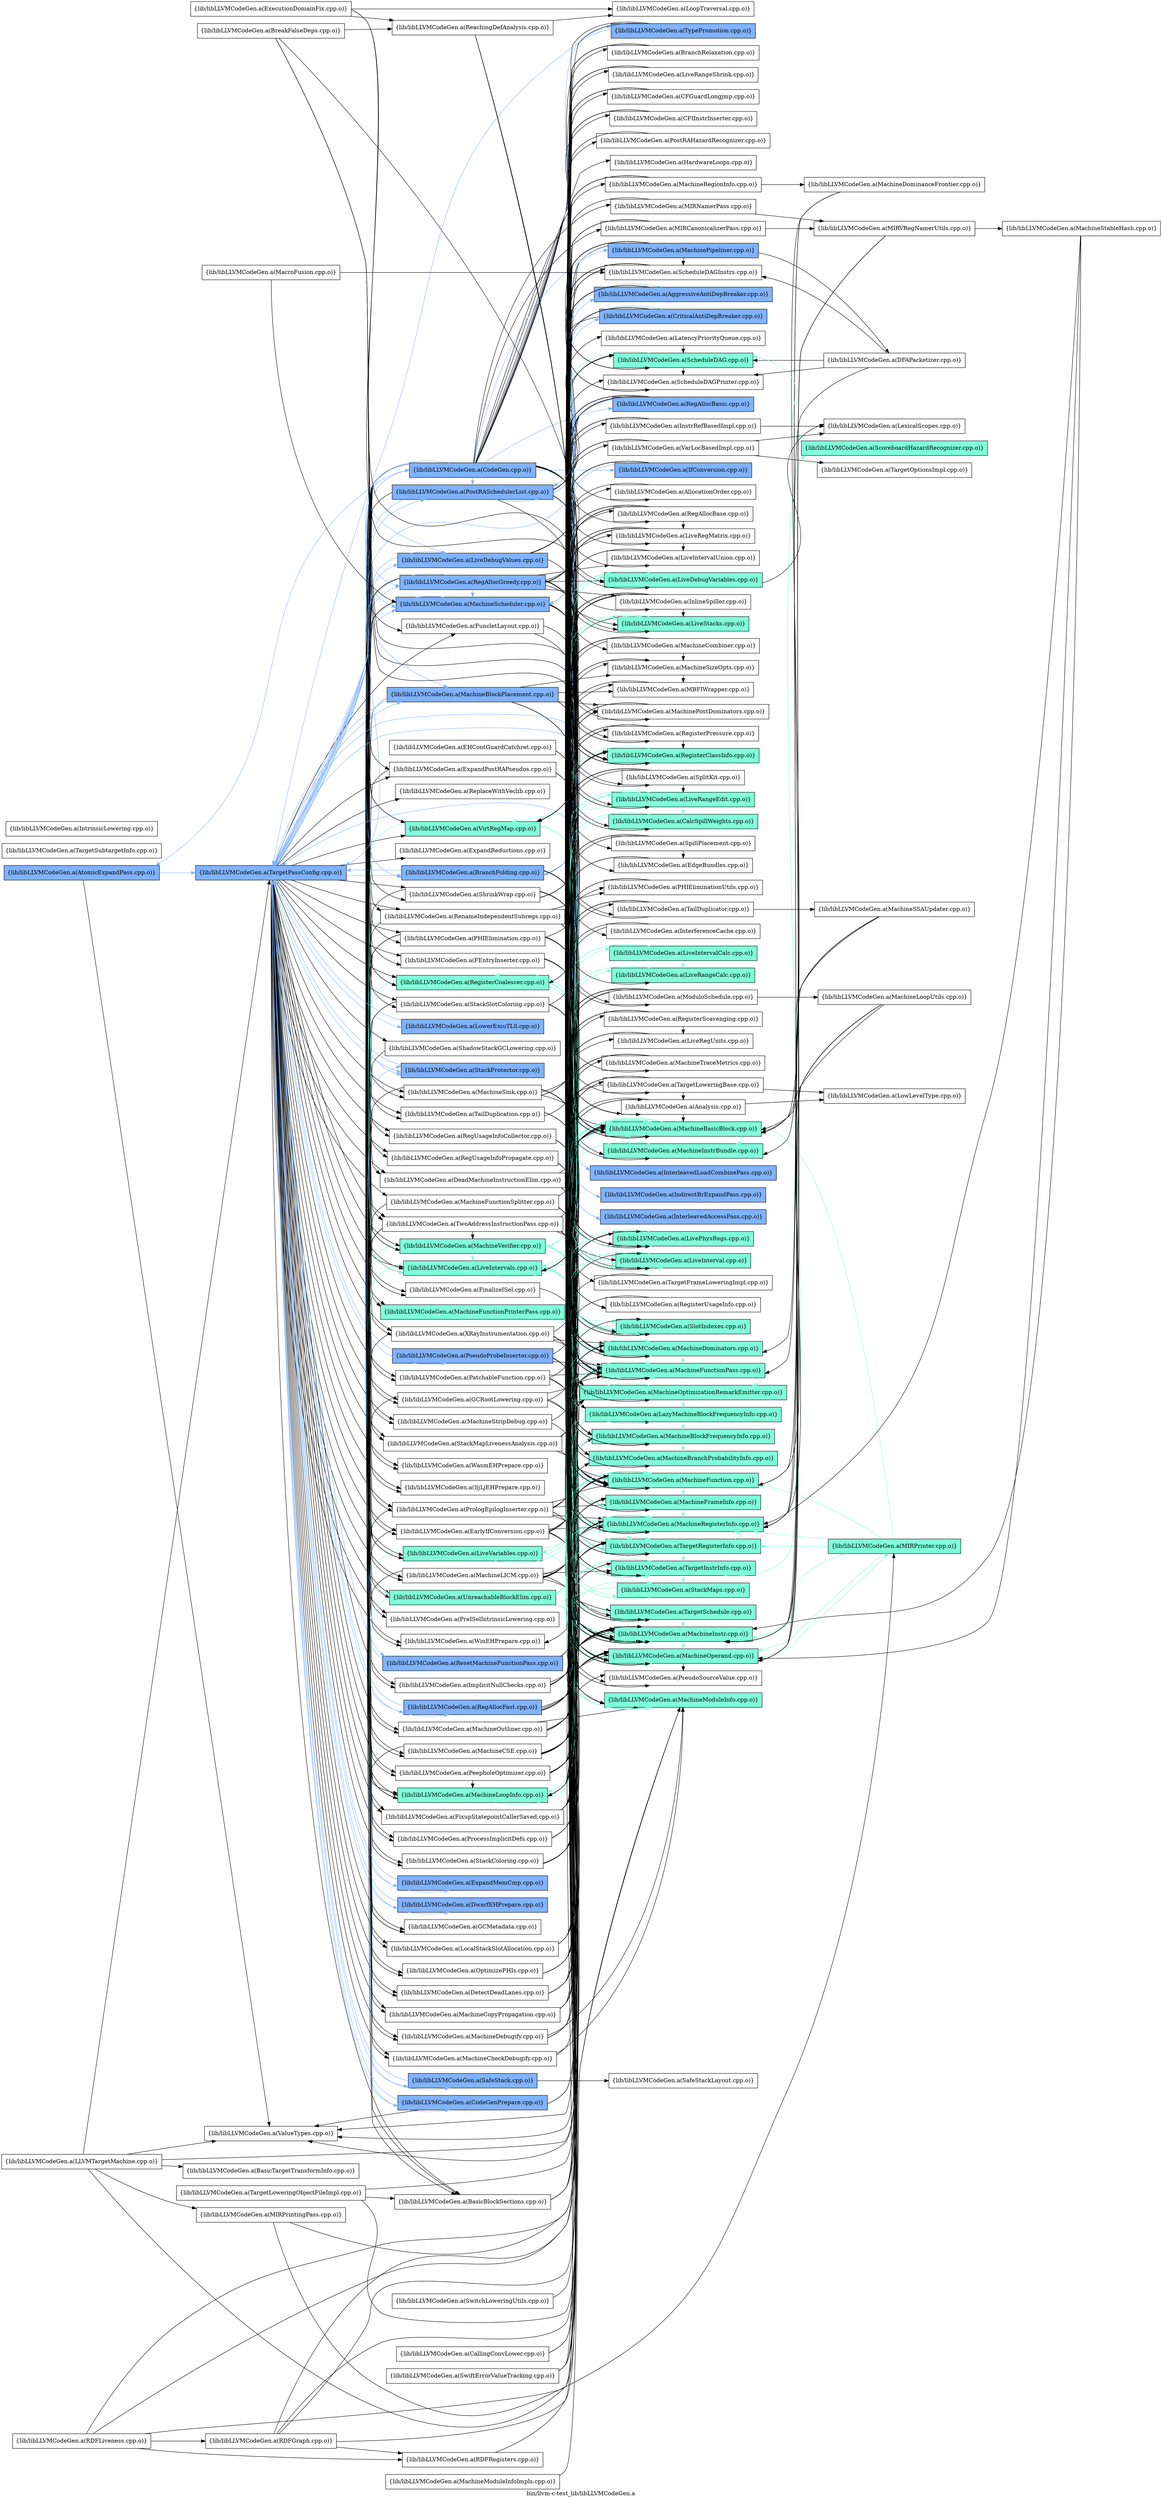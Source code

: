 digraph "bin/llvm-c-test_lib/libLLVMCodeGen.a" {
	label="bin/llvm-c-test_lib/libLLVMCodeGen.a";
	rankdir=LR;
	{ rank=same; Node0x556594892348;  }
	{ rank=same; Node0x556594896128; Node0x55659489ced8;  }
	{ rank=same; Node0x55659489b628; Node0x55659489aa48; Node0x55659489a318; Node0x55659489e378; Node0x55659489dc48; Node0x55659489dd88; Node0x55659488d578; Node0x5565948954a8; Node0x556594898478; Node0x556594896a38; Node0x556594895688; Node0x5565948992d8; Node0x556594892e88; Node0x556594895458; Node0x556594896fd8; Node0x556594890ae8; Node0x5565948a0b28; Node0x556594897028; Node0x556594897e38; Node0x55659489ef58; Node0x55659489f228; Node0x55659489dba8; Node0x55659489e968; Node0x55659489c4d8; Node0x556594899968; Node0x556594899288; Node0x55659489a1d8; Node0x55659489a6d8; Node0x55659489bfd8; Node0x556594895228; Node0x556594896b28; Node0x556594896998; Node0x55659488e568; Node0x55659488e298; Node0x55659488db68; Node0x55659488fd78; Node0x55659488f3c8; Node0x556594890598; Node0x55659488e8d8; Node0x55659488e338; Node0x5565948a0f38; Node0x5565948975c8; Node0x556594898568; Node0x556594899328; Node0x55659489ab38; Node0x55659489ad18; Node0x55659489b268; Node0x55659489fa48; Node0x5565948a1348; Node0x5565948a0c18; Node0x55659489c898; Node0x55659489e198; Node0x55659489da18; Node0x55659489e6e8; Node0x5565948907c8; Node0x55659488fc38; Node0x55659488f1e8; Node0x55659488eb58; Node0x55659488d988; Node0x55659488dbb8; Node0x55659488d438; Node0x5565948a0678; Node0x5565948913a8; Node0x556594891fd8; Node0x55659489d608; Node0x55659489c8e8; Node0x55659489e508; Node0x55659489eaf8; Node0x55659489de78;  }
	{ rank=same; Node0x5565948936a8; Node0x556594896b78; Node0x556594896f88; Node0x556594895368; Node0x556594898b58; Node0x556594894af8; Node0x556594892668; Node0x556594891218; Node0x55659489aea8; Node0x556594891948; Node0x556594891ee8; Node0x556594899008; Node0x5565948996e8; Node0x556594899238; Node0x556594892cf8; Node0x556594893068; Node0x5565948969e8; Node0x556594898f18; Node0x556594897ca8; Node0x556594892938; Node0x556594895bd8; Node0x55659489c938; Node0x55659489ddd8; Node0x556594892f28; Node0x55659488eab8; Node0x556594890ea8; Node0x556594890b38; Node0x55659488f288; Node0x55659488ee28; Node0x556594896da8; Node0x5565948970c8; Node0x5565948a0d08; Node0x55659489a278; Node0x55659489fe08; Node0x55659489ea58; Node0x556594890228; Node0x556594895c28; Node0x5565948a03f8; Node0x5565948939c8; Node0x556594896ad8; Node0x55659489f638; Node0x55659489b038; Node0x55659489a228; Node0x55659489a0e8; Node0x55659489c708; Node0x55659489e8c8; Node0x55659489e5f8; Node0x55659489d9c8; Node0x556594890cc8; Node0x5565948941e8; Node0x55659489d5b8; Node0x556594898608; Node0x5565948a08a8; Node0x5565948a0ad8; Node0x55659489c348; Node0x5565948968a8; Node0x5565948959a8; Node0x556594897cf8; Node0x55659489ff48; Node0x556594896768; Node0x55659489ac78; Node0x556594898518; Node0x556594897898; Node0x55659489bc18; Node0x55659489c528; Node0x55659488e6f8; Node0x556594895c78; Node0x556594894ff8; Node0x55659488fbe8; Node0x556594893298; Node0x556594894648; Node0x556594898658; Node0x556594899198; Node0x556594892708; Node0x5565948a0808; Node0x55659489e058; Node0x55659489f8b8; Node0x55659489ed28;  }
	{ rank=same; Node0x55659488eb08; Node0x556594893838; Node0x55659488ffa8; Node0x556594891da8; Node0x5565948953b8; Node0x556594893338; Node0x5565948931a8; Node0x556594894058; Node0x556594896358; Node0x556594896d58;  }

	Node0x556594892348 [shape=record,shape=box,group=2,style=filled,fillcolor="0.600000 0.5 1",label="{lib/libLLVMCodeGen.a(AtomicExpandPass.cpp.o)}"];
	Node0x556594892348 -> Node0x556594896128[color="0.600000 0.5 1"];
	Node0x556594892348 -> Node0x55659489ced8;
	Node0x556594891cb8 [shape=record,shape=box,group=0,label="{lib/libLLVMCodeGen.a(BasicTargetTransformInfo.cpp.o)}"];
	Node0x556594890048 [shape=record,shape=box,group=0,label="{lib/libLLVMCodeGen.a(BreakFalseDeps.cpp.o)}"];
	Node0x556594890048 -> Node0x55659489c348;
	Node0x556594890048 -> Node0x556594895368;
	Node0x556594890048 -> Node0x556594894af8;
	Node0x556594890048 -> Node0x556594894dc8;
	Node0x556594890048 -> Node0x556594891218;
	Node0x556594891948 [shape=record,shape=box,group=0,label="{lib/libLLVMCodeGen.a(CFGuardLongjmp.cpp.o)}"];
	Node0x556594891948 -> Node0x556594896f88;
	Node0x556594891948 -> Node0x556594895368;
	Node0x556594891948 -> Node0x556594898b58;
	Node0x556594891ee8 [shape=record,shape=box,group=0,label="{lib/libLLVMCodeGen.a(CFIInstrInserter.cpp.o)}"];
	Node0x556594891ee8 -> Node0x5565948936a8;
	Node0x556594891ee8 -> Node0x556594896f88;
	Node0x556594891ee8 -> Node0x556594895368;
	Node0x556594891ee8 -> Node0x556594898b58;
	Node0x55659488d578 [shape=record,shape=box,group=0,label="{lib/libLLVMCodeGen.a(EarlyIfConversion.cpp.o)}"];
	Node0x55659488d578 -> Node0x5565948936a8;
	Node0x55659488d578 -> Node0x5565948939c8;
	Node0x55659488d578 -> Node0x5565948969e8;
	Node0x55659488d578 -> Node0x556594895368;
	Node0x55659488d578 -> Node0x556594898b58;
	Node0x55659488d578 -> Node0x5565948992d8;
	Node0x55659488d578 -> Node0x556594894af8;
	Node0x55659488d578 -> Node0x556594892938;
	Node0x55659488d578 -> Node0x556594892668;
	Node0x55659488d578 -> Node0x556594896ad8;
	Node0x55659488d578 -> Node0x55659489f638;
	Node0x55659488e7e8 [shape=record,shape=box,group=0,label="{lib/libLLVMCodeGen.a(EHContGuardCatchret.cpp.o)}"];
	Node0x55659488e7e8 -> Node0x5565948936a8;
	Node0x55659488e7e8 -> Node0x556594895368;
	Node0x55659488fa08 [shape=record,shape=box,group=0,label="{lib/libLLVMCodeGen.a(ExecutionDomainFix.cpp.o)}"];
	Node0x55659488fa08 -> Node0x556594896588;
	Node0x55659488fa08 -> Node0x556594895368;
	Node0x55659488fa08 -> Node0x556594892668;
	Node0x55659488fa08 -> Node0x556594894dc8;
	Node0x556594899008 [shape=record,shape=box,group=2,style=filled,fillcolor="0.600000 0.5 1",label="{lib/libLLVMCodeGen.a(IndirectBrExpandPass.cpp.o)}"];
	Node0x556594899008 -> Node0x556594896128[color="0.600000 0.5 1"];
	Node0x5565948996e8 [shape=record,shape=box,group=2,style=filled,fillcolor="0.600000 0.5 1",label="{lib/libLLVMCodeGen.a(InterleavedAccessPass.cpp.o)}"];
	Node0x5565948996e8 -> Node0x556594896128[color="0.600000 0.5 1"];
	Node0x556594899238 [shape=record,shape=box,group=0,label="{lib/libLLVMCodeGen.a(LiveRangeShrink.cpp.o)}"];
	Node0x556594899238 -> Node0x5565948936a8;
	Node0x556594899238 -> Node0x556594895368;
	Node0x556594899238 -> Node0x556594898b58;
	Node0x556594899238 -> Node0x556594892668;
	Node0x556594897168 [shape=record,shape=box,group=0,label="{lib/libLLVMCodeGen.a(LLVMTargetMachine.cpp.o)}"];
	Node0x556594897168 -> Node0x556594891cb8;
	Node0x556594897168 -> Node0x556594897ca8;
	Node0x556594897168 -> Node0x55659488e798;
	Node0x556594897168 -> Node0x556594895c28;
	Node0x556594897168 -> Node0x556594896128;
	Node0x556594897168 -> Node0x55659489ced8;
	Node0x5565948936a8 [shape=record,shape=box,group=1,style=filled,fillcolor="0.450000 0.5 1",label="{lib/libLLVMCodeGen.a(MachineBasicBlock.cpp.o)}"];
	Node0x5565948936a8 -> Node0x556594898478[color="0.450000 0.5 1"];
	Node0x5565948936a8 -> Node0x55659489b038[color="0.450000 0.5 1"];
	Node0x5565948936a8 -> Node0x55659489c348[color="0.450000 0.5 1"];
	Node0x5565948936a8 -> Node0x556594896a38[color="0.450000 0.5 1"];
	Node0x5565948936a8 -> Node0x5565948969e8[color="0.450000 0.5 1"];
	Node0x5565948936a8 -> Node0x556594896f88[color="0.450000 0.5 1"];
	Node0x5565948936a8 -> Node0x556594898f18[color="0.450000 0.5 1"];
	Node0x5565948936a8 -> Node0x556594898b58[color="0.450000 0.5 1"];
	Node0x5565948936a8 -> Node0x5565948992d8[color="0.450000 0.5 1"];
	Node0x5565948936a8 -> Node0x556594892668[color="0.450000 0.5 1"];
	Node0x5565948936a8 -> Node0x55659489c938[color="0.450000 0.5 1"];
	Node0x5565948936a8 -> Node0x5565948a03f8[color="0.450000 0.5 1"];
	Node0x556594893068 [shape=record,shape=box,group=0,label="{lib/libLLVMCodeGen.a(MachineCombiner.cpp.o)}"];
	Node0x556594893068 -> Node0x556594897cf8;
	Node0x556594893068 -> Node0x5565948936a8;
	Node0x556594893068 -> Node0x5565948969e8;
	Node0x556594893068 -> Node0x556594896f88;
	Node0x556594893068 -> Node0x556594895368;
	Node0x556594893068 -> Node0x556594898b58;
	Node0x556594893068 -> Node0x5565948992d8;
	Node0x556594893068 -> Node0x556594892668;
	Node0x556594893068 -> Node0x5565948968a8;
	Node0x556594893068 -> Node0x556594896ad8;
	Node0x556594893068 -> Node0x556594891218;
	Node0x556594893068 -> Node0x55659489f638;
	Node0x556594896f88 [shape=record,shape=box,group=1,style=filled,fillcolor="0.450000 0.5 1",label="{lib/libLLVMCodeGen.a(MachineFunction.cpp.o)}"];
	Node0x556594896f88 -> Node0x5565948936a8[color="0.450000 0.5 1"];
	Node0x556594896f88 -> Node0x556594896b78[color="0.450000 0.5 1"];
	Node0x556594896f88 -> Node0x556594898b58[color="0.450000 0.5 1"];
	Node0x556594896f88 -> Node0x556594897ca8[color="0.450000 0.5 1"];
	Node0x556594896f88 -> Node0x556594894af8[color="0.450000 0.5 1"];
	Node0x556594896f88 -> Node0x556594892668[color="0.450000 0.5 1"];
	Node0x556594896f88 -> Node0x556594896768;
	Node0x556594896f88 -> Node0x5565948a03f8[color="0.450000 0.5 1"];
	Node0x556594896f88 -> Node0x55659489e508;
	Node0x556594895368 [shape=record,shape=box,group=1,style=filled,fillcolor="0.450000 0.5 1",label="{lib/libLLVMCodeGen.a(MachineFunctionPass.cpp.o)}"];
	Node0x556594895368 -> Node0x556594895688[color="0.450000 0.5 1"];
	Node0x556594895368 -> Node0x556594897ca8[color="0.450000 0.5 1"];
	Node0x556594895368 -> Node0x556594892938[color="0.450000 0.5 1"];
	Node0x556594898b58 [shape=record,shape=box,group=1,style=filled,fillcolor="0.450000 0.5 1",label="{lib/libLLVMCodeGen.a(MachineInstr.cpp.o)}"];
	Node0x556594898b58 -> Node0x5565948936a8[color="0.450000 0.5 1"];
	Node0x556594898b58 -> Node0x556594896f88[color="0.450000 0.5 1"];
	Node0x556594898b58 -> Node0x556594894af8[color="0.450000 0.5 1"];
	Node0x556594898b58 -> Node0x556594892668[color="0.450000 0.5 1"];
	Node0x556594898b58 -> Node0x55659489c708[color="0.450000 0.5 1"];
	Node0x556594898b58 -> Node0x5565948a03f8[color="0.450000 0.5 1"];
	Node0x556594892e88 [shape=record,shape=box,group=2,style=filled,fillcolor="0.600000 0.5 1",label="{lib/libLLVMCodeGen.a(MachineScheduler.cpp.o)}"];
	Node0x556594892e88 -> Node0x556594898478;
	Node0x556594892e88 -> Node0x55659489b038;
	Node0x556594892e88 -> Node0x5565948936a8;
	Node0x556594892e88 -> Node0x5565948969e8;
	Node0x556594892e88 -> Node0x556594896f88;
	Node0x556594892e88 -> Node0x556594895368;
	Node0x556594892e88 -> Node0x556594898b58;
	Node0x556594892e88 -> Node0x5565948992d8;
	Node0x556594892e88 -> Node0x556594895458;
	Node0x556594892e88 -> Node0x556594891218;
	Node0x556594892e88 -> Node0x55659489e8c8;
	Node0x556594892e88 -> Node0x55659489e5f8;
	Node0x556594892e88 -> Node0x55659489d9c8;
	Node0x556594892e88 -> Node0x55659489c938;
	Node0x556594892e88 -> Node0x556594896128[color="0.600000 0.5 1"];
	Node0x556594892e88 -> Node0x55659489f638;
	Node0x556594896fd8 [shape=record,shape=box,group=2,style=filled,fillcolor="0.600000 0.5 1",label="{lib/libLLVMCodeGen.a(PseudoProbeInserter.cpp.o)}"];
	Node0x556594896fd8 -> Node0x5565948936a8;
	Node0x556594896fd8 -> Node0x556594896f88;
	Node0x556594896fd8 -> Node0x556594895368;
	Node0x556594896fd8 -> Node0x556594898b58;
	Node0x556594896fd8 -> Node0x556594896128[color="0.600000 0.5 1"];
	Node0x556594894dc8 [shape=record,shape=box,group=0,label="{lib/libLLVMCodeGen.a(ReachingDefAnalysis.cpp.o)}"];
	Node0x556594894dc8 -> Node0x55659489c348;
	Node0x556594894dc8 -> Node0x556594896588;
	Node0x556594894dc8 -> Node0x5565948936a8;
	Node0x556594894dc8 -> Node0x556594895368;
	Node0x556594894dc8 -> Node0x556594898b58;
	Node0x556594892708 [shape=record,shape=box,group=0,label="{lib/libLLVMCodeGen.a(TargetFrameLoweringImpl.cpp.o)}"];
	Node0x556594892708 -> Node0x556594892668;
	Node0x5565948941e8 [shape=record,shape=box,group=1,style=filled,fillcolor="0.450000 0.5 1",label="{lib/libLLVMCodeGen.a(TargetInstrInfo.cpp.o)}"];
	Node0x5565948941e8 -> Node0x5565948936a8[color="0.450000 0.5 1"];
	Node0x5565948941e8 -> Node0x556594896f88[color="0.450000 0.5 1"];
	Node0x5565948941e8 -> Node0x556594898b58[color="0.450000 0.5 1"];
	Node0x5565948941e8 -> Node0x556594894af8[color="0.450000 0.5 1"];
	Node0x5565948941e8 -> Node0x556594892668[color="0.450000 0.5 1"];
	Node0x5565948941e8 -> Node0x55659489c708[color="0.450000 0.5 1"];
	Node0x5565948941e8 -> Node0x556594894058[color="0.450000 0.5 1"];
	Node0x5565948941e8 -> Node0x55659489f638[color="0.450000 0.5 1"];
	Node0x556594895c28 [shape=record,shape=box,group=0,label="{lib/libLLVMCodeGen.a(TargetLoweringBase.cpp.o)}"];
	Node0x556594895c28 -> Node0x556594890228;
	Node0x556594895c28 -> Node0x5565948931a8;
	Node0x556594895c28 -> Node0x5565948936a8;
	Node0x556594895c28 -> Node0x556594896f88;
	Node0x556594895c28 -> Node0x556594898b58;
	Node0x556594895c28 -> Node0x556594894af8;
	Node0x556594895c28 -> Node0x556594892668;
	Node0x556594895c28 -> Node0x55659489ced8;
	Node0x5565948956d8 [shape=record,shape=box,group=0,label="{lib/libLLVMCodeGen.a(TargetLoweringObjectFileImpl.cpp.o)}"];
	Node0x5565948956d8 -> Node0x5565948936a8;
	Node0x5565948956d8 -> Node0x556594896f88;
	Node0x5565948956d8 -> Node0x556594897028;
	Node0x556594896128 [shape=record,shape=box,group=2,style=filled,fillcolor="0.600000 0.5 1",label="{lib/libLLVMCodeGen.a(TargetPassConfig.cpp.o)}"];
	Node0x556594896128 -> Node0x55659489b628[color="0.600000 0.5 1"];
	Node0x556594896128 -> Node0x55659489aa48[color="0.600000 0.5 1"];
	Node0x556594896128 -> Node0x55659489a318;
	Node0x556594896128 -> Node0x55659489e378[color="0.600000 0.5 1"];
	Node0x556594896128 -> Node0x55659489dc48;
	Node0x556594896128 -> Node0x55659489dd88;
	Node0x556594896128 -> Node0x55659488d578;
	Node0x556594896128 -> Node0x5565948954a8;
	Node0x556594896128 -> Node0x556594898478;
	Node0x556594896128 -> Node0x556594896a38;
	Node0x556594896128 -> Node0x556594895688;
	Node0x556594896128 -> Node0x5565948992d8;
	Node0x556594896128 -> Node0x556594892e88[color="0.600000 0.5 1"];
	Node0x556594896128 -> Node0x556594895458;
	Node0x556594896128 -> Node0x556594896fd8[color="0.600000 0.5 1"];
	Node0x556594896128 -> Node0x556594890ae8;
	Node0x556594896128 -> Node0x5565948a0b28[color="0.600000 0.5 1"];
	Node0x556594896128 -> Node0x556594897028;
	Node0x556594896128 -> Node0x556594897e38[color="0.600000 0.5 1"];
	Node0x556594896128 -> Node0x55659489ef58[color="0.600000 0.5 1"];
	Node0x556594896128 -> Node0x55659489f228;
	Node0x556594896128 -> Node0x55659489dba8[color="0.600000 0.5 1"];
	Node0x556594896128 -> Node0x55659489e968;
	Node0x556594896128 -> Node0x55659489c4d8;
	Node0x556594896128 -> Node0x556594899968;
	Node0x556594896128 -> Node0x556594899288;
	Node0x556594896128 -> Node0x55659489a1d8;
	Node0x556594896128 -> Node0x55659489a6d8;
	Node0x556594896128 -> Node0x55659489bfd8[color="0.600000 0.5 1"];
	Node0x556594896128 -> Node0x556594895228[color="0.600000 0.5 1"];
	Node0x556594896128 -> Node0x556594896b28[color="0.600000 0.5 1"];
	Node0x556594896128 -> Node0x556594896998;
	Node0x556594896128 -> Node0x55659488e568;
	Node0x556594896128 -> Node0x55659488e298;
	Node0x556594896128 -> Node0x55659488db68;
	Node0x556594896128 -> Node0x55659488fd78;
	Node0x556594896128 -> Node0x55659488f3c8;
	Node0x556594896128 -> Node0x556594890598;
	Node0x556594896128 -> Node0x55659488e8d8;
	Node0x556594896128 -> Node0x55659488e338;
	Node0x556594896128 -> Node0x5565948a0f38;
	Node0x556594896128 -> Node0x5565948975c8;
	Node0x556594896128 -> Node0x556594898568;
	Node0x556594896128 -> Node0x556594899328;
	Node0x556594896128 -> Node0x55659489ab38;
	Node0x556594896128 -> Node0x55659489ad18;
	Node0x556594896128 -> Node0x55659489b268;
	Node0x556594896128 -> Node0x55659489fa48;
	Node0x556594896128 -> Node0x5565948a1348;
	Node0x556594896128 -> Node0x5565948a0c18;
	Node0x556594896128 -> Node0x55659489c898[color="0.600000 0.5 1"];
	Node0x556594896128 -> Node0x55659489e198;
	Node0x556594896128 -> Node0x55659489da18;
	Node0x556594896128 -> Node0x55659489e6e8;
	Node0x556594896128 -> Node0x5565948907c8;
	Node0x556594896128 -> Node0x55659488fc38;
	Node0x556594896128 -> Node0x55659488f1e8;
	Node0x556594896128 -> Node0x55659488eb58;
	Node0x556594896128 -> Node0x55659488d988;
	Node0x556594896128 -> Node0x55659488dbb8[color="0.600000 0.5 1"];
	Node0x556594896128 -> Node0x55659488d438[color="0.600000 0.5 1"];
	Node0x556594896128 -> Node0x5565948a0678;
	Node0x556594896128 -> Node0x5565948913a8;
	Node0x556594896128 -> Node0x556594891fd8;
	Node0x556594896128 -> Node0x55659489d608;
	Node0x556594896128 -> Node0x55659489c8e8;
	Node0x556594896128 -> Node0x55659489e508;
	Node0x556594896128 -> Node0x55659489eaf8;
	Node0x556594896128 -> Node0x55659489de78[color="0.600000 0.5 1"];
	Node0x5565948a03f8 [shape=record,shape=box,group=1,style=filled,fillcolor="0.450000 0.5 1",label="{lib/libLLVMCodeGen.a(TargetRegisterInfo.cpp.o)}"];
	Node0x5565948a03f8 -> Node0x556594892668[color="0.450000 0.5 1"];
	Node0x5565948a03f8 -> Node0x5565948941e8[color="0.450000 0.5 1"];
	Node0x55659489f3b8 [shape=record,shape=box,group=0,label="{lib/libLLVMCodeGen.a(TargetSubtargetInfo.cpp.o)}"];
	Node0x55659489ced8 [shape=record,shape=box,group=0,label="{lib/libLLVMCodeGen.a(ValueTypes.cpp.o)}"];
	Node0x556594897ca8 [shape=record,shape=box,group=1,style=filled,fillcolor="0.450000 0.5 1",label="{lib/libLLVMCodeGen.a(MachineModuleInfo.cpp.o)}"];
	Node0x556594897ca8 -> Node0x556594896f88[color="0.450000 0.5 1"];
	Node0x556594895c78 [shape=record,shape=box,group=0,label="{lib/libLLVMCodeGen.a(LiveRegMatrix.cpp.o)}"];
	Node0x556594895c78 -> Node0x556594898478;
	Node0x556594895c78 -> Node0x55659489b038;
	Node0x556594895c78 -> Node0x556594894ff8;
	Node0x556594895c78 -> Node0x556594895368;
	Node0x556594895c78 -> Node0x55659489d608;
	Node0x556594894af8 [shape=record,shape=box,group=1,style=filled,fillcolor="0.450000 0.5 1",label="{lib/libLLVMCodeGen.a(MachineOperand.cpp.o)}"];
	Node0x556594894af8 -> Node0x5565948936a8[color="0.450000 0.5 1"];
	Node0x556594894af8 -> Node0x556594896f88[color="0.450000 0.5 1"];
	Node0x556594894af8 -> Node0x556594892668[color="0.450000 0.5 1"];
	Node0x556594894af8 -> Node0x55659488eb08[color="0.450000 0.5 1"];
	Node0x556594894af8 -> Node0x556594896768;
	Node0x556594894af8 -> Node0x5565948a03f8[color="0.450000 0.5 1"];
	Node0x556594892668 [shape=record,shape=box,group=1,style=filled,fillcolor="0.450000 0.5 1",label="{lib/libLLVMCodeGen.a(MachineRegisterInfo.cpp.o)}"];
	Node0x556594892668 -> Node0x5565948936a8[color="0.450000 0.5 1"];
	Node0x556594892668 -> Node0x556594896f88[color="0.450000 0.5 1"];
	Node0x556594892668 -> Node0x556594898b58[color="0.450000 0.5 1"];
	Node0x556594892668 -> Node0x556594894af8[color="0.450000 0.5 1"];
	Node0x556594892668 -> Node0x5565948a03f8[color="0.450000 0.5 1"];
	Node0x556594890818 [shape=record,shape=box,group=0,label="{lib/libLLVMCodeGen.a(CallingConvLower.cpp.o)}"];
	Node0x556594890818 -> Node0x556594896b78;
	Node0x556594890818 -> Node0x556594896f88;
	Node0x5565948994b8 [shape=record,shape=box,group=0,label="{lib/libLLVMCodeGen.a(IntrinsicLowering.cpp.o)}"];
	Node0x556594896b78 [shape=record,shape=box,group=1,style=filled,fillcolor="0.450000 0.5 1",label="{lib/libLLVMCodeGen.a(MachineFrameInfo.cpp.o)}"];
	Node0x556594896b78 -> Node0x556594892668[color="0.450000 0.5 1"];
	Node0x55659489c348 [shape=record,shape=box,group=1,style=filled,fillcolor="0.450000 0.5 1",label="{lib/libLLVMCodeGen.a(LivePhysRegs.cpp.o)}"];
	Node0x55659489c348 -> Node0x5565948936a8[color="0.450000 0.5 1"];
	Node0x55659489c348 -> Node0x556594898b58[color="0.450000 0.5 1"];
	Node0x55659489c348 -> Node0x556594892668[color="0.450000 0.5 1"];
	Node0x55659489c348 -> Node0x5565948a03f8[color="0.450000 0.5 1"];
	Node0x556594896a38 [shape=record,shape=box,group=1,style=filled,fillcolor="0.450000 0.5 1",label="{lib/libLLVMCodeGen.a(LiveVariables.cpp.o)}"];
	Node0x556594896a38 -> Node0x5565948936a8[color="0.450000 0.5 1"];
	Node0x556594896a38 -> Node0x556594895368[color="0.450000 0.5 1"];
	Node0x556594896a38 -> Node0x556594898b58[color="0.450000 0.5 1"];
	Node0x556594896a38 -> Node0x556594892668[color="0.450000 0.5 1"];
	Node0x556594896a38 -> Node0x556594891fd8[color="0.450000 0.5 1"];
	Node0x5565948969e8 [shape=record,shape=box,group=1,style=filled,fillcolor="0.450000 0.5 1",label="{lib/libLLVMCodeGen.a(MachineDominators.cpp.o)}"];
	Node0x5565948969e8 -> Node0x5565948936a8[color="0.450000 0.5 1"];
	Node0x5565948969e8 -> Node0x556594895368[color="0.450000 0.5 1"];
	Node0x556594896d58 [shape=record,shape=box,group=0,label="{lib/libLLVMCodeGen.a(TargetOptionsImpl.cpp.o)}"];
	Node0x556594890228 [shape=record,shape=box,group=0,label="{lib/libLLVMCodeGen.a(Analysis.cpp.o)}"];
	Node0x556594890228 -> Node0x5565948931a8;
	Node0x556594890228 -> Node0x5565948936a8;
	Node0x556594890228 -> Node0x556594898b58;
	Node0x556594890228 -> Node0x55659489ced8;
	Node0x5565948931a8 [shape=record,shape=box,group=0,label="{lib/libLLVMCodeGen.a(LowLevelType.cpp.o)}"];
	Node0x55659488d528 [shape=record,shape=box,group=0,label="{lib/libLLVMCodeGen.a(MacroFusion.cpp.o)}"];
	Node0x55659488d528 -> Node0x556594892e88;
	Node0x55659488d528 -> Node0x55659489d9c8;
	Node0x5565948992d8 [shape=record,shape=box,group=1,style=filled,fillcolor="0.450000 0.5 1",label="{lib/libLLVMCodeGen.a(MachineLoopInfo.cpp.o)}"];
	Node0x5565948992d8 -> Node0x5565948936a8[color="0.450000 0.5 1"];
	Node0x5565948992d8 -> Node0x5565948969e8[color="0.450000 0.5 1"];
	Node0x5565948992d8 -> Node0x556594895368[color="0.450000 0.5 1"];
	Node0x5565948992d8 -> Node0x556594898b58[color="0.450000 0.5 1"];
	Node0x5565948992d8 -> Node0x556594892668[color="0.450000 0.5 1"];
	Node0x55659488e6f8 [shape=record,shape=box,group=0,label="{lib/libLLVMCodeGen.a(EdgeBundles.cpp.o)}"];
	Node0x55659488e6f8 -> Node0x5565948936a8;
	Node0x55659488e6f8 -> Node0x556594895368;
	Node0x556594893338 [shape=record,shape=box,group=0,label="{lib/libLLVMCodeGen.a(MachineDominanceFrontier.cpp.o)}"];
	Node0x556594893338 -> Node0x5565948936a8;
	Node0x556594893338 -> Node0x5565948969e8;
	Node0x556594893338 -> Node0x556594895368;
	Node0x556594896088 [shape=record,shape=box,group=0,label="{lib/libLLVMCodeGen.a(RDFGraph.cpp.o)}"];
	Node0x556594896088 -> Node0x5565948936a8;
	Node0x556594896088 -> Node0x5565948969e8;
	Node0x556594896088 -> Node0x556594896f88;
	Node0x556594896088 -> Node0x556594898b58;
	Node0x556594896088 -> Node0x556594895548;
	Node0x556594895cc8 [shape=record,shape=box,group=0,label="{lib/libLLVMCodeGen.a(RDFLiveness.cpp.o)}"];
	Node0x556594895cc8 -> Node0x5565948936a8;
	Node0x556594895cc8 -> Node0x5565948969e8;
	Node0x556594895cc8 -> Node0x556594896088;
	Node0x556594895cc8 -> Node0x556594895548;
	Node0x556594895cc8 -> Node0x5565948a03f8;
	Node0x556594895548 [shape=record,shape=box,group=0,label="{lib/libLLVMCodeGen.a(RDFRegisters.cpp.o)}"];
	Node0x556594895548 -> Node0x5565948a03f8;
	Node0x556594898478 [shape=record,shape=box,group=1,style=filled,fillcolor="0.450000 0.5 1",label="{lib/libLLVMCodeGen.a(LiveIntervals.cpp.o)}"];
	Node0x556594898478 -> Node0x55659489b038[color="0.450000 0.5 1"];
	Node0x556594898478 -> Node0x55659489a228[color="0.450000 0.5 1"];
	Node0x556594898478 -> Node0x55659489a0e8[color="0.450000 0.5 1"];
	Node0x556594898478 -> Node0x556594896a38[color="0.450000 0.5 1"];
	Node0x556594898478 -> Node0x5565948936a8[color="0.450000 0.5 1"];
	Node0x556594898478 -> Node0x556594892cf8[color="0.450000 0.5 1"];
	Node0x556594898478 -> Node0x5565948969e8[color="0.450000 0.5 1"];
	Node0x556594898478 -> Node0x556594896f88[color="0.450000 0.5 1"];
	Node0x556594898478 -> Node0x556594895368[color="0.450000 0.5 1"];
	Node0x556594898478 -> Node0x556594898b58[color="0.450000 0.5 1"];
	Node0x556594898478 -> Node0x5565948992d8[color="0.450000 0.5 1"];
	Node0x556594898478 -> Node0x556594892668[color="0.450000 0.5 1"];
	Node0x556594898478 -> Node0x55659489c938[color="0.450000 0.5 1"];
	Node0x556594898478 -> Node0x55659489c708[color="0.450000 0.5 1"];
	Node0x556594898478 -> Node0x5565948a03f8[color="0.450000 0.5 1"];
	Node0x55659489c938 [shape=record,shape=box,group=1,style=filled,fillcolor="0.450000 0.5 1",label="{lib/libLLVMCodeGen.a(SlotIndexes.cpp.o)}"];
	Node0x55659489c938 -> Node0x556594895368[color="0.450000 0.5 1"];
	Node0x55659489d608 [shape=record,shape=box,group=1,style=filled,fillcolor="0.450000 0.5 1",label="{lib/libLLVMCodeGen.a(VirtRegMap.cpp.o)}"];
	Node0x55659489d608 -> Node0x556594898478[color="0.450000 0.5 1"];
	Node0x55659489d608 -> Node0x55659489b038[color="0.450000 0.5 1"];
	Node0x55659489d608 -> Node0x5565948936a8[color="0.450000 0.5 1"];
	Node0x55659489d608 -> Node0x556594896b78[color="0.450000 0.5 1"];
	Node0x55659489d608 -> Node0x556594895368[color="0.450000 0.5 1"];
	Node0x55659489d608 -> Node0x556594898b58[color="0.450000 0.5 1"];
	Node0x55659489d608 -> Node0x556594894af8[color="0.450000 0.5 1"];
	Node0x55659489d608 -> Node0x556594892668[color="0.450000 0.5 1"];
	Node0x55659489d608 -> Node0x556594895bd8[color="0.450000 0.5 1"];
	Node0x55659489d608 -> Node0x55659489c938[color="0.450000 0.5 1"];
	Node0x55659489d608 -> Node0x556594892f28[color="0.450000 0.5 1"];
	Node0x55659489d608 -> Node0x5565948a03f8[color="0.450000 0.5 1"];
	Node0x556594896358 [shape=record,shape=box,group=0,label="{lib/libLLVMCodeGen.a(MachineSSAUpdater.cpp.o)}"];
	Node0x556594896358 -> Node0x5565948936a8;
	Node0x556594896358 -> Node0x556594896f88;
	Node0x556594896358 -> Node0x556594898b58;
	Node0x556594896358 -> Node0x556594894af8;
	Node0x556594896358 -> Node0x556594892668;
	Node0x556594897cf8 [shape=record,shape=box,group=1,style=filled,fillcolor="0.450000 0.5 1",label="{lib/libLLVMCodeGen.a(LazyMachineBlockFrequencyInfo.cpp.o)}"];
	Node0x556594897cf8 -> Node0x556594892cf8[color="0.450000 0.5 1"];
	Node0x556594897cf8 -> Node0x5565948939c8[color="0.450000 0.5 1"];
	Node0x556594897cf8 -> Node0x5565948969e8[color="0.450000 0.5 1"];
	Node0x556594897cf8 -> Node0x556594895368[color="0.450000 0.5 1"];
	Node0x556594897cf8 -> Node0x5565948992d8[color="0.450000 0.5 1"];
	Node0x5565948968a8 [shape=record,shape=box,group=0,label="{lib/libLLVMCodeGen.a(MachineSizeOpts.cpp.o)}"];
	Node0x5565948968a8 -> Node0x556594892cf8;
	Node0x5565948968a8 -> Node0x5565948959a8;
	Node0x55659489f638 [shape=record,shape=box,group=1,style=filled,fillcolor="0.450000 0.5 1",label="{lib/libLLVMCodeGen.a(TargetSchedule.cpp.o)}"];
	Node0x55659489f638 -> Node0x556594898b58[color="0.450000 0.5 1"];
	Node0x55659489f638 -> Node0x5565948941e8[color="0.450000 0.5 1"];
	Node0x55659489e508 [shape=record,shape=box,group=0,label="{lib/libLLVMCodeGen.a(WinEHPrepare.cpp.o)}"];
	Node0x5565948a0b28 [shape=record,shape=box,group=2,style=filled,fillcolor="0.600000 0.5 1",label="{lib/libLLVMCodeGen.a(StackProtector.cpp.o)}"];
	Node0x5565948a0b28 -> Node0x556594896128[color="0.600000 0.5 1"];
	Node0x556594893748 [shape=record,shape=box,group=0,label="{lib/libLLVMCodeGen.a(SwiftErrorValueTracking.cpp.o)}"];
	Node0x556594893748 -> Node0x5565948936a8;
	Node0x556594893748 -> Node0x556594896f88;
	Node0x556594893748 -> Node0x556594898b58;
	Node0x556594893748 -> Node0x556594892668;
	Node0x556594892ac8 [shape=record,shape=box,group=0,label="{lib/libLLVMCodeGen.a(SwitchLoweringUtils.cpp.o)}"];
	Node0x556594892ac8 -> Node0x556594896f88;
	Node0x556594892cf8 [shape=record,shape=box,group=1,style=filled,fillcolor="0.450000 0.5 1",label="{lib/libLLVMCodeGen.a(MachineBlockFrequencyInfo.cpp.o)}"];
	Node0x556594892cf8 -> Node0x5565948936a8[color="0.450000 0.5 1"];
	Node0x556594892cf8 -> Node0x5565948939c8[color="0.450000 0.5 1"];
	Node0x556594892cf8 -> Node0x556594896f88[color="0.450000 0.5 1"];
	Node0x556594892cf8 -> Node0x556594895368[color="0.450000 0.5 1"];
	Node0x556594892cf8 -> Node0x5565948992d8[color="0.450000 0.5 1"];
	Node0x5565948939c8 [shape=record,shape=box,group=1,style=filled,fillcolor="0.450000 0.5 1",label="{lib/libLLVMCodeGen.a(MachineBranchProbabilityInfo.cpp.o)}"];
	Node0x5565948939c8 -> Node0x5565948936a8[color="0.450000 0.5 1"];
	Node0x556594892938 [shape=record,shape=box,group=1,style=filled,fillcolor="0.450000 0.5 1",label="{lib/libLLVMCodeGen.a(MachineOptimizationRemarkEmitter.cpp.o)}"];
	Node0x556594892938 -> Node0x556594897cf8[color="0.450000 0.5 1"];
	Node0x556594892938 -> Node0x556594892cf8[color="0.450000 0.5 1"];
	Node0x556594892938 -> Node0x556594895368[color="0.450000 0.5 1"];
	Node0x556594892938 -> Node0x556594898b58[color="0.450000 0.5 1"];
	Node0x55659489c8e8 [shape=record,shape=box,group=0,label="{lib/libLLVMCodeGen.a(WasmEHPrepare.cpp.o)}"];
	Node0x5565948954a8 [shape=record,shape=box,group=0,label="{lib/libLLVMCodeGen.a(GCMetadata.cpp.o)}"];
	Node0x55659489e5f8 [shape=record,shape=box,group=1,style=filled,fillcolor="0.450000 0.5 1",label="{lib/libLLVMCodeGen.a(ScheduleDAG.cpp.o)}"];
	Node0x55659489e5f8 -> Node0x55659489d5b8;
	Node0x55659489e5f8 -> Node0x5565948a03f8[color="0.450000 0.5 1"];
	Node0x55659489d5b8 [shape=record,shape=box,group=0,label="{lib/libLLVMCodeGen.a(ScheduleDAGPrinter.cpp.o)}"];
	Node0x55659489c708 [shape=record,shape=box,group=1,style=filled,fillcolor="0.450000 0.5 1",label="{lib/libLLVMCodeGen.a(StackMaps.cpp.o)}"];
	Node0x55659489c708 -> Node0x556594896f88[color="0.450000 0.5 1"];
	Node0x55659489c708 -> Node0x556594898b58[color="0.450000 0.5 1"];
	Node0x55659489c708 -> Node0x5565948a03f8[color="0.450000 0.5 1"];
	Node0x556594891da8 [shape=record,shape=box,group=0,label="{lib/libLLVMCodeGen.a(DFAPacketizer.cpp.o)}"];
	Node0x556594891da8 -> Node0x556594898f18;
	Node0x556594891da8 -> Node0x55659489e5f8;
	Node0x556594891da8 -> Node0x55659489d9c8;
	Node0x556594891da8 -> Node0x55659489d5b8;
	Node0x556594891218 [shape=record,shape=box,group=1,style=filled,fillcolor="0.450000 0.5 1",label="{lib/libLLVMCodeGen.a(RegisterClassInfo.cpp.o)}"];
	Node0x556594891218 -> Node0x556594892668[color="0.450000 0.5 1"];
	Node0x556594898f18 [shape=record,shape=box,group=1,style=filled,fillcolor="0.450000 0.5 1",label="{lib/libLLVMCodeGen.a(MachineInstrBundle.cpp.o)}"];
	Node0x556594898f18 -> Node0x5565948936a8[color="0.450000 0.5 1"];
	Node0x556594898f18 -> Node0x556594896f88[color="0.450000 0.5 1"];
	Node0x556594898f18 -> Node0x556594895368[color="0.450000 0.5 1"];
	Node0x556594898f18 -> Node0x556594898b58[color="0.450000 0.5 1"];
	Node0x55659489d9c8 [shape=record,shape=box,group=0,label="{lib/libLLVMCodeGen.a(ScheduleDAGInstrs.cpp.o)}"];
	Node0x55659489d9c8 -> Node0x55659489c348;
	Node0x55659489d9c8 -> Node0x5565948936a8;
	Node0x55659489d9c8 -> Node0x556594896f88;
	Node0x55659489d9c8 -> Node0x556594898b58;
	Node0x55659489d9c8 -> Node0x556594892668;
	Node0x55659489d9c8 -> Node0x55659489e8c8;
	Node0x55659489d9c8 -> Node0x55659489e5f8;
	Node0x55659489d9c8 -> Node0x55659489d5b8;
	Node0x55659489d9c8 -> Node0x55659489f638;
	Node0x556594896ad8 [shape=record,shape=box,group=0,label="{lib/libLLVMCodeGen.a(MachineTraceMetrics.cpp.o)}"];
	Node0x556594896ad8 -> Node0x5565948936a8;
	Node0x556594896ad8 -> Node0x5565948939c8;
	Node0x556594896ad8 -> Node0x556594895368;
	Node0x556594896ad8 -> Node0x556594898b58;
	Node0x556594896ad8 -> Node0x5565948992d8;
	Node0x556594896ad8 -> Node0x556594892668;
	Node0x556594896ad8 -> Node0x55659489f638;
	Node0x556594896588 [shape=record,shape=box,group=0,label="{lib/libLLVMCodeGen.a(LoopTraversal.cpp.o)}"];
	Node0x55659489b038 [shape=record,shape=box,group=1,style=filled,fillcolor="0.450000 0.5 1",label="{lib/libLLVMCodeGen.a(LiveInterval.cpp.o)}"];
	Node0x55659489b038 -> Node0x556594894af8[color="0.450000 0.5 1"];
	Node0x55659489b038 -> Node0x556594892668[color="0.450000 0.5 1"];
	Node0x55659489b038 -> Node0x556594890ae8[color="0.450000 0.5 1"];
	Node0x55659489b038 -> Node0x55659489c938[color="0.450000 0.5 1"];
	Node0x55659489b038 -> Node0x5565948a03f8[color="0.450000 0.5 1"];
	Node0x55659489a228 [shape=record,shape=box,group=1,style=filled,fillcolor="0.450000 0.5 1",label="{lib/libLLVMCodeGen.a(LiveRangeCalc.cpp.o)}"];
	Node0x55659489a228 -> Node0x55659489b038[color="0.450000 0.5 1"];
	Node0x55659489a228 -> Node0x5565948969e8[color="0.450000 0.5 1"];
	Node0x55659489a0e8 [shape=record,shape=box,group=1,style=filled,fillcolor="0.450000 0.5 1",label="{lib/libLLVMCodeGen.a(LiveIntervalCalc.cpp.o)}"];
	Node0x55659489a0e8 -> Node0x55659489b038[color="0.450000 0.5 1"];
	Node0x55659489a0e8 -> Node0x55659489a228[color="0.450000 0.5 1"];
	Node0x55659489a0e8 -> Node0x556594898b58[color="0.450000 0.5 1"];
	Node0x55659489a0e8 -> Node0x556594892668[color="0.450000 0.5 1"];
	Node0x556594890ae8 [shape=record,shape=box,group=1,style=filled,fillcolor="0.450000 0.5 1",label="{lib/libLLVMCodeGen.a(RegisterCoalescer.cpp.o)}"];
	Node0x556594890ae8 -> Node0x556594898478[color="0.450000 0.5 1"];
	Node0x556594890ae8 -> Node0x55659489b038[color="0.450000 0.5 1"];
	Node0x556594890ae8 -> Node0x5565948936a8[color="0.450000 0.5 1"];
	Node0x556594890ae8 -> Node0x5565948969e8[color="0.450000 0.5 1"];
	Node0x556594890ae8 -> Node0x556594896f88[color="0.450000 0.5 1"];
	Node0x556594890ae8 -> Node0x556594895368[color="0.450000 0.5 1"];
	Node0x556594890ae8 -> Node0x556594898b58[color="0.450000 0.5 1"];
	Node0x556594890ae8 -> Node0x5565948992d8[color="0.450000 0.5 1"];
	Node0x556594890ae8 -> Node0x556594894af8[color="0.450000 0.5 1"];
	Node0x556594890ae8 -> Node0x556594892668[color="0.450000 0.5 1"];
	Node0x556594890ae8 -> Node0x556594895458[color="0.450000 0.5 1"];
	Node0x556594890ae8 -> Node0x556594891218[color="0.450000 0.5 1"];
	Node0x556594890ae8 -> Node0x556594890cc8[color="0.450000 0.5 1"];
	Node0x556594890ae8 -> Node0x55659489c938[color="0.450000 0.5 1"];
	Node0x556594890ae8 -> Node0x5565948941e8[color="0.450000 0.5 1"];
	Node0x556594890ae8 -> Node0x5565948a03f8[color="0.450000 0.5 1"];
	Node0x556594894ff8 [shape=record,shape=box,group=0,label="{lib/libLLVMCodeGen.a(LiveIntervalUnion.cpp.o)}"];
	Node0x556594894ff8 -> Node0x55659489c938;
	Node0x556594894ff8 -> Node0x5565948a03f8;
	Node0x556594891fd8 [shape=record,shape=box,group=1,style=filled,fillcolor="0.450000 0.5 1",label="{lib/libLLVMCodeGen.a(UnreachableBlockElim.cpp.o)}"];
	Node0x556594891fd8 -> Node0x5565948936a8[color="0.450000 0.5 1"];
	Node0x556594891fd8 -> Node0x5565948969e8[color="0.450000 0.5 1"];
	Node0x556594891fd8 -> Node0x556594896f88[color="0.450000 0.5 1"];
	Node0x556594891fd8 -> Node0x556594895368[color="0.450000 0.5 1"];
	Node0x556594891fd8 -> Node0x556594898b58[color="0.450000 0.5 1"];
	Node0x556594891fd8 -> Node0x5565948992d8[color="0.450000 0.5 1"];
	Node0x556594891fd8 -> Node0x556594894af8[color="0.450000 0.5 1"];
	Node0x556594891fd8 -> Node0x556594892668[color="0.450000 0.5 1"];
	Node0x55659488e798 [shape=record,shape=box,group=0,label="{lib/libLLVMCodeGen.a(MIRPrintingPass.cpp.o)}"];
	Node0x55659488e798 -> Node0x556594895368;
	Node0x55659488e798 -> Node0x55659488eb08;
	Node0x556594896768 [shape=record,shape=box,group=0,label="{lib/libLLVMCodeGen.a(PseudoSourceValue.cpp.o)}"];
	Node0x556594895688 [shape=record,shape=box,group=1,style=filled,fillcolor="0.450000 0.5 1",label="{lib/libLLVMCodeGen.a(MachineFunctionPrinterPass.cpp.o)}"];
	Node0x556594895688 -> Node0x556594896f88[color="0.450000 0.5 1"];
	Node0x556594895688 -> Node0x556594895368[color="0.450000 0.5 1"];
	Node0x556594895688 -> Node0x55659489c938[color="0.450000 0.5 1"];
	Node0x55659488eb08 [shape=record,shape=box,group=1,style=filled,fillcolor="0.450000 0.5 1",label="{lib/libLLVMCodeGen.a(MIRPrinter.cpp.o)}"];
	Node0x55659488eb08 -> Node0x5565948936a8[color="0.450000 0.5 1"];
	Node0x55659488eb08 -> Node0x556594896f88[color="0.450000 0.5 1"];
	Node0x55659488eb08 -> Node0x556594898b58[color="0.450000 0.5 1"];
	Node0x55659488eb08 -> Node0x556594894af8[color="0.450000 0.5 1"];
	Node0x55659488eb08 -> Node0x556594892668[color="0.450000 0.5 1"];
	Node0x55659488eb08 -> Node0x5565948a03f8[color="0.450000 0.5 1"];
	Node0x556594895458 [shape=record,shape=box,group=1,style=filled,fillcolor="0.450000 0.5 1",label="{lib/libLLVMCodeGen.a(MachineVerifier.cpp.o)}"];
	Node0x556594895458 -> Node0x556594898478[color="0.450000 0.5 1"];
	Node0x556594895458 -> Node0x55659489b038[color="0.450000 0.5 1"];
	Node0x556594895458 -> Node0x55659489a228[color="0.450000 0.5 1"];
	Node0x556594895458 -> Node0x556594896a38[color="0.450000 0.5 1"];
	Node0x556594895458 -> Node0x5565948936a8[color="0.450000 0.5 1"];
	Node0x556594895458 -> Node0x556594896b78[color="0.450000 0.5 1"];
	Node0x556594895458 -> Node0x556594896f88[color="0.450000 0.5 1"];
	Node0x556594895458 -> Node0x556594895368[color="0.450000 0.5 1"];
	Node0x556594895458 -> Node0x556594898b58[color="0.450000 0.5 1"];
	Node0x556594895458 -> Node0x556594894af8[color="0.450000 0.5 1"];
	Node0x556594895458 -> Node0x556594892668[color="0.450000 0.5 1"];
	Node0x556594895458 -> Node0x556594895bd8[color="0.450000 0.5 1"];
	Node0x556594895458 -> Node0x55659489c938[color="0.450000 0.5 1"];
	Node0x556594895458 -> Node0x55659489c708[color="0.450000 0.5 1"];
	Node0x556594895458 -> Node0x5565948a03f8[color="0.450000 0.5 1"];
	Node0x55659489e8c8 [shape=record,shape=box,group=0,label="{lib/libLLVMCodeGen.a(RegisterPressure.cpp.o)}"];
	Node0x55659489e8c8 -> Node0x556594898478;
	Node0x55659489e8c8 -> Node0x55659489b038;
	Node0x55659489e8c8 -> Node0x556594898b58;
	Node0x55659489e8c8 -> Node0x556594892668;
	Node0x55659489e8c8 -> Node0x556594891218;
	Node0x5565948959a8 [shape=record,shape=box,group=0,label="{lib/libLLVMCodeGen.a(MBFIWrapper.cpp.o)}"];
	Node0x5565948959a8 -> Node0x556594892cf8;
	Node0x556594895bd8 [shape=record,shape=box,group=1,style=filled,fillcolor="0.450000 0.5 1",label="{lib/libLLVMCodeGen.a(LiveStacks.cpp.o)}"];
	Node0x556594895bd8 -> Node0x55659489b038[color="0.450000 0.5 1"];
	Node0x556594895bd8 -> Node0x556594895368[color="0.450000 0.5 1"];
	Node0x556594895bd8 -> Node0x55659489c938[color="0.450000 0.5 1"];
	Node0x556594895bd8 -> Node0x5565948a03f8[color="0.450000 0.5 1"];
	Node0x556594890cc8 [shape=record,shape=box,group=1,style=filled,fillcolor="0.450000 0.5 1",label="{lib/libLLVMCodeGen.a(LiveRangeEdit.cpp.o)}"];
	Node0x556594890cc8 -> Node0x556594898478[color="0.450000 0.5 1"];
	Node0x556594890cc8 -> Node0x55659489b038[color="0.450000 0.5 1"];
	Node0x556594890cc8 -> Node0x556594896f88[color="0.450000 0.5 1"];
	Node0x556594890cc8 -> Node0x556594898b58[color="0.450000 0.5 1"];
	Node0x556594890cc8 -> Node0x556594892668[color="0.450000 0.5 1"];
	Node0x556594890cc8 -> Node0x55659488fbe8[color="0.450000 0.5 1"];
	Node0x556594890cc8 -> Node0x55659489c938[color="0.450000 0.5 1"];
	Node0x556594890cc8 -> Node0x5565948941e8[color="0.450000 0.5 1"];
	Node0x556594890cc8 -> Node0x55659489d608[color="0.450000 0.5 1"];
	Node0x55659488fbe8 [shape=record,shape=box,group=1,style=filled,fillcolor="0.450000 0.5 1",label="{lib/libLLVMCodeGen.a(CalcSpillWeights.cpp.o)}"];
	Node0x55659488fbe8 -> Node0x556594898478[color="0.450000 0.5 1"];
	Node0x55659488fbe8 -> Node0x55659489b038[color="0.450000 0.5 1"];
	Node0x55659488fbe8 -> Node0x556594898b58[color="0.450000 0.5 1"];
	Node0x55659488fbe8 -> Node0x5565948941e8[color="0.450000 0.5 1"];
	Node0x556594894058 [shape=record,shape=box,group=1,style=filled,fillcolor="0.450000 0.5 1",label="{lib/libLLVMCodeGen.a(ScoreboardHazardRecognizer.cpp.o)}"];
	Node0x556594894058 -> Node0x55659489e5f8[color="0.450000 0.5 1"];
	Node0x556594897028 [shape=record,shape=box,group=0,label="{lib/libLLVMCodeGen.a(BasicBlockSections.cpp.o)}"];
	Node0x556594897028 -> Node0x5565948936a8;
	Node0x556594897028 -> Node0x556594896f88;
	Node0x556594897028 -> Node0x556594895368;
	Node0x556594895778 [shape=record,shape=box,group=0,label="{lib/libLLVMCodeGen.a(MachineModuleInfoImpls.cpp.o)}"];
	Node0x556594895778 -> Node0x556594897ca8;
	Node0x55659489b628 [shape=record,shape=box,group=2,style=filled,fillcolor="0.600000 0.5 1",label="{lib/libLLVMCodeGen.a(RegAllocFast.cpp.o)}"];
	Node0x55659489b628 -> Node0x5565948936a8;
	Node0x55659489b628 -> Node0x556594896b78;
	Node0x55659489b628 -> Node0x556594896f88;
	Node0x55659489b628 -> Node0x556594895368;
	Node0x55659489b628 -> Node0x556594898b58;
	Node0x55659489b628 -> Node0x556594894af8;
	Node0x55659489b628 -> Node0x556594892668;
	Node0x55659489b628 -> Node0x556594891218;
	Node0x55659489b628 -> Node0x556594896128[color="0.600000 0.5 1"];
	Node0x55659489aa48 [shape=record,shape=box,group=2,style=filled,fillcolor="0.600000 0.5 1",label="{lib/libLLVMCodeGen.a(CodeGen.cpp.o)}"];
	Node0x55659489aa48 -> Node0x55659489b628[color="0.600000 0.5 1"];
	Node0x55659489aa48 -> Node0x55659489aea8;
	Node0x55659489aa48 -> Node0x55659489a318;
	Node0x55659489aa48 -> Node0x55659489e378[color="0.600000 0.5 1"];
	Node0x55659489aa48 -> Node0x55659489dc48;
	Node0x55659489aa48 -> Node0x55659489dd88;
	Node0x55659489aa48 -> Node0x556594892348[color="0.600000 0.5 1"];
	Node0x55659489aa48 -> Node0x556594891948;
	Node0x55659489aa48 -> Node0x556594891ee8;
	Node0x55659489aa48 -> Node0x55659488d578;
	Node0x55659489aa48 -> Node0x5565948954a8;
	Node0x55659489aa48 -> Node0x556594899008[color="0.600000 0.5 1"];
	Node0x55659489aa48 -> Node0x5565948996e8[color="0.600000 0.5 1"];
	Node0x55659489aa48 -> Node0x556594898478;
	Node0x55659489aa48 -> Node0x556594899238;
	Node0x55659489aa48 -> Node0x556594896a38;
	Node0x55659489aa48 -> Node0x556594892cf8;
	Node0x55659489aa48 -> Node0x556594893068;
	Node0x55659489aa48 -> Node0x5565948969e8;
	Node0x55659489aa48 -> Node0x556594895688;
	Node0x55659489aa48 -> Node0x556594898f18;
	Node0x55659489aa48 -> Node0x5565948992d8;
	Node0x55659489aa48 -> Node0x556594897ca8;
	Node0x55659489aa48 -> Node0x556594892938;
	Node0x55659489aa48 -> Node0x556594892e88[color="0.600000 0.5 1"];
	Node0x55659489aa48 -> Node0x556594895458;
	Node0x55659489aa48 -> Node0x556594895bd8;
	Node0x55659489aa48 -> Node0x556594890ae8;
	Node0x55659489aa48 -> Node0x55659489c938;
	Node0x55659489aa48 -> Node0x5565948a0b28[color="0.600000 0.5 1"];
	Node0x55659489aa48 -> Node0x556594897028;
	Node0x55659489aa48 -> Node0x556594896128[color="0.600000 0.5 1"];
	Node0x55659489aa48 -> Node0x556594897e38[color="0.600000 0.5 1"];
	Node0x55659489aa48 -> Node0x55659489ef58[color="0.600000 0.5 1"];
	Node0x55659489aa48 -> Node0x55659489f228;
	Node0x55659489aa48 -> Node0x55659489dba8[color="0.600000 0.5 1"];
	Node0x55659489aa48 -> Node0x55659489ddd8;
	Node0x55659489aa48 -> Node0x55659489e968;
	Node0x55659489aa48 -> Node0x55659489c4d8;
	Node0x55659489aa48 -> Node0x556594899968;
	Node0x55659489aa48 -> Node0x556594899288;
	Node0x55659489aa48 -> Node0x55659489a1d8;
	Node0x55659489aa48 -> Node0x55659489a6d8;
	Node0x55659489aa48 -> Node0x55659489bfd8[color="0.600000 0.5 1"];
	Node0x55659489aa48 -> Node0x556594892f28;
	Node0x55659489aa48 -> Node0x556594895228[color="0.600000 0.5 1"];
	Node0x55659489aa48 -> Node0x556594896b28[color="0.600000 0.5 1"];
	Node0x55659489aa48 -> Node0x556594896998;
	Node0x55659489aa48 -> Node0x55659488e568;
	Node0x55659489aa48 -> Node0x55659488e298;
	Node0x55659489aa48 -> Node0x55659488db68;
	Node0x55659489aa48 -> Node0x55659488fd78;
	Node0x55659489aa48 -> Node0x55659488f3c8;
	Node0x55659489aa48 -> Node0x55659488eab8;
	Node0x55659489aa48 -> Node0x556594890ea8[color="0.600000 0.5 1"];
	Node0x55659489aa48 -> Node0x556594890598;
	Node0x55659489aa48 -> Node0x556594890b38[color="0.600000 0.5 1"];
	Node0x55659489aa48 -> Node0x55659488e8d8;
	Node0x55659489aa48 -> Node0x55659488f288;
	Node0x55659489aa48 -> Node0x55659488ee28;
	Node0x55659489aa48 -> Node0x55659488e338;
	Node0x55659489aa48 -> Node0x556594896da8[color="0.600000 0.5 1"];
	Node0x55659489aa48 -> Node0x5565948970c8;
	Node0x55659489aa48 -> Node0x5565948a0d08;
	Node0x55659489aa48 -> Node0x5565948a0f38;
	Node0x55659489aa48 -> Node0x5565948975c8;
	Node0x55659489aa48 -> Node0x556594898568;
	Node0x55659489aa48 -> Node0x556594899328;
	Node0x55659489aa48 -> Node0x55659489ab38;
	Node0x55659489aa48 -> Node0x55659489a278;
	Node0x55659489aa48 -> Node0x55659489ad18;
	Node0x55659489aa48 -> Node0x55659489b268;
	Node0x55659489aa48 -> Node0x55659489fe08[color="0.600000 0.5 1"];
	Node0x55659489aa48 -> Node0x55659489fa48;
	Node0x55659489aa48 -> Node0x5565948a1348;
	Node0x55659489aa48 -> Node0x5565948a0c18;
	Node0x55659489aa48 -> Node0x55659489c898[color="0.600000 0.5 1"];
	Node0x55659489aa48 -> Node0x55659489e198;
	Node0x55659489aa48 -> Node0x55659489da18;
	Node0x55659489aa48 -> Node0x55659489e6e8;
	Node0x55659489aa48 -> Node0x5565948907c8;
	Node0x55659489aa48 -> Node0x55659488fc38;
	Node0x55659489aa48 -> Node0x55659489ea58[color="0.600000 0.5 1"];
	Node0x55659489aa48 -> Node0x5565948913a8;
	Node0x55659489aa48 -> Node0x556594891fd8;
	Node0x55659489aa48 -> Node0x55659489d608;
	Node0x55659489aa48 -> Node0x55659489c8e8;
	Node0x55659489aa48 -> Node0x55659489e508;
	Node0x55659489aa48 -> Node0x55659489eaf8;
	Node0x55659489aa48 -> Node0x55659489de78[color="0.600000 0.5 1"];
	Node0x55659489a318 [shape=record,shape=box,group=0,label="{lib/libLLVMCodeGen.a(MachineCheckDebugify.cpp.o)}"];
	Node0x55659489a318 -> Node0x556594898b58;
	Node0x55659489a318 -> Node0x556594897ca8;
	Node0x55659489e378 [shape=record,shape=box,group=2,style=filled,fillcolor="0.600000 0.5 1",label="{lib/libLLVMCodeGen.a(CodeGenPrepare.cpp.o)}"];
	Node0x55659489e378 -> Node0x556594890228;
	Node0x55659489e378 -> Node0x556594895c28;
	Node0x55659489e378 -> Node0x556594896128[color="0.600000 0.5 1"];
	Node0x55659489e378 -> Node0x55659489ced8;
	Node0x55659489dc48 [shape=record,shape=box,group=0,label="{lib/libLLVMCodeGen.a(MachineDebugify.cpp.o)}"];
	Node0x55659489dc48 -> Node0x5565948936a8;
	Node0x55659489dc48 -> Node0x556594898b58;
	Node0x55659489dc48 -> Node0x556594897ca8;
	Node0x55659489dd88 [shape=record,shape=box,group=0,label="{lib/libLLVMCodeGen.a(DetectDeadLanes.cpp.o)}"];
	Node0x55659489dd88 -> Node0x556594895368;
	Node0x55659489dd88 -> Node0x556594898b58;
	Node0x55659489dd88 -> Node0x556594892668;
	Node0x55659489dd88 -> Node0x5565948a03f8;
	Node0x556594897e38 [shape=record,shape=box,group=2,style=filled,fillcolor="0.600000 0.5 1",label="{lib/libLLVMCodeGen.a(PostRASchedulerList.cpp.o)}"];
	Node0x556594897e38 -> Node0x5565948936a8;
	Node0x556594897e38 -> Node0x5565948969e8;
	Node0x556594897e38 -> Node0x556594895368;
	Node0x556594897e38 -> Node0x556594898b58;
	Node0x556594897e38 -> Node0x5565948992d8;
	Node0x556594897e38 -> Node0x556594891218;
	Node0x556594897e38 -> Node0x55659489e5f8;
	Node0x556594897e38 -> Node0x55659489d9c8;
	Node0x556594897e38 -> Node0x55659489d5b8;
	Node0x556594897e38 -> Node0x556594896128[color="0.600000 0.5 1"];
	Node0x556594897e38 -> Node0x556594898608;
	Node0x556594897e38 -> Node0x5565948a08a8[color="0.600000 0.5 1"];
	Node0x556594897e38 -> Node0x5565948a0ad8[color="0.600000 0.5 1"];
	Node0x55659489ef58 [shape=record,shape=box,group=2,style=filled,fillcolor="0.600000 0.5 1",label="{lib/libLLVMCodeGen.a(BranchFolding.cpp.o)}"];
	Node0x55659489ef58 -> Node0x556594890228;
	Node0x55659489ef58 -> Node0x55659489c348;
	Node0x55659489ef58 -> Node0x5565948936a8;
	Node0x55659489ef58 -> Node0x556594892cf8;
	Node0x55659489ef58 -> Node0x5565948939c8;
	Node0x55659489ef58 -> Node0x556594896f88;
	Node0x55659489ef58 -> Node0x556594895368;
	Node0x55659489ef58 -> Node0x556594898b58;
	Node0x55659489ef58 -> Node0x5565948968a8;
	Node0x55659489ef58 -> Node0x5565948959a8;
	Node0x55659489ef58 -> Node0x5565948941e8;
	Node0x55659489ef58 -> Node0x556594896128[color="0.600000 0.5 1"];
	Node0x55659489f228 [shape=record,shape=box,group=0,label="{lib/libLLVMCodeGen.a(TailDuplication.cpp.o)}"];
	Node0x55659489f228 -> Node0x556594897cf8;
	Node0x55659489f228 -> Node0x5565948939c8;
	Node0x55659489f228 -> Node0x556594895368;
	Node0x55659489f228 -> Node0x55659489ff48;
	Node0x55659489dba8 [shape=record,shape=box,group=2,style=filled,fillcolor="0.600000 0.5 1",label="{lib/libLLVMCodeGen.a(MachineBlockPlacement.cpp.o)}"];
	Node0x55659489dba8 -> Node0x5565948936a8;
	Node0x55659489dba8 -> Node0x556594892cf8;
	Node0x55659489dba8 -> Node0x5565948939c8;
	Node0x55659489dba8 -> Node0x556594896f88;
	Node0x55659489dba8 -> Node0x556594895368;
	Node0x55659489dba8 -> Node0x5565948992d8;
	Node0x55659489dba8 -> Node0x5565948968a8;
	Node0x55659489dba8 -> Node0x5565948959a8;
	Node0x55659489dba8 -> Node0x556594896128[color="0.600000 0.5 1"];
	Node0x55659489dba8 -> Node0x55659489ef58[color="0.600000 0.5 1"];
	Node0x55659489dba8 -> Node0x55659489ff48;
	Node0x55659489dba8 -> Node0x55659489ddd8;
	Node0x55659489e968 [shape=record,shape=box,group=0,label="{lib/libLLVMCodeGen.a(StackSlotColoring.cpp.o)}"];
	Node0x55659489e968 -> Node0x556594898478;
	Node0x55659489e968 -> Node0x55659489b038;
	Node0x55659489e968 -> Node0x556594892cf8;
	Node0x55659489e968 -> Node0x5565948969e8;
	Node0x55659489e968 -> Node0x556594896b78;
	Node0x55659489e968 -> Node0x556594895368;
	Node0x55659489e968 -> Node0x556594898b58;
	Node0x55659489e968 -> Node0x5565948992d8;
	Node0x55659489e968 -> Node0x556594895bd8;
	Node0x55659489e968 -> Node0x556594896768;
	Node0x55659489e968 -> Node0x55659489c938;
	Node0x55659489c4d8 [shape=record,shape=box,group=0,label="{lib/libLLVMCodeGen.a(DeadMachineInstructionElim.cpp.o)}"];
	Node0x55659489c4d8 -> Node0x5565948936a8;
	Node0x55659489c4d8 -> Node0x556594895368;
	Node0x55659489c4d8 -> Node0x556594898b58;
	Node0x556594899968 [shape=record,shape=box,group=0,label="{lib/libLLVMCodeGen.a(MachineLICM.cpp.o)}"];
	Node0x556594899968 -> Node0x5565948936a8;
	Node0x556594899968 -> Node0x556594892cf8;
	Node0x556594899968 -> Node0x5565948969e8;
	Node0x556594899968 -> Node0x556594896f88;
	Node0x556594899968 -> Node0x556594895368;
	Node0x556594899968 -> Node0x556594898b58;
	Node0x556594899968 -> Node0x5565948992d8;
	Node0x556594899968 -> Node0x556594892668;
	Node0x556594899968 -> Node0x5565948941e8;
	Node0x556594899968 -> Node0x55659489f638;
	Node0x556594899288 [shape=record,shape=box,group=0,label="{lib/libLLVMCodeGen.a(MachineCSE.cpp.o)}"];
	Node0x556594899288 -> Node0x5565948936a8;
	Node0x556594899288 -> Node0x556594892cf8;
	Node0x556594899288 -> Node0x5565948969e8;
	Node0x556594899288 -> Node0x556594895368;
	Node0x556594899288 -> Node0x556594898b58;
	Node0x556594899288 -> Node0x5565948992d8;
	Node0x556594899288 -> Node0x556594894af8;
	Node0x556594899288 -> Node0x556594892668;
	Node0x556594899288 -> Node0x5565948941e8;
	Node0x55659489a1d8 [shape=record,shape=box,group=0,label="{lib/libLLVMCodeGen.a(MachineSink.cpp.o)}"];
	Node0x55659489a1d8 -> Node0x5565948936a8;
	Node0x55659489a1d8 -> Node0x556594892cf8;
	Node0x55659489a1d8 -> Node0x5565948939c8;
	Node0x55659489a1d8 -> Node0x5565948969e8;
	Node0x55659489a1d8 -> Node0x556594896f88;
	Node0x55659489a1d8 -> Node0x556594895368;
	Node0x55659489a1d8 -> Node0x556594898b58;
	Node0x55659489a1d8 -> Node0x5565948992d8;
	Node0x55659489a1d8 -> Node0x556594894af8;
	Node0x55659489a1d8 -> Node0x556594892668;
	Node0x55659489a1d8 -> Node0x556594891218;
	Node0x55659489a1d8 -> Node0x55659489e8c8;
	Node0x55659489a1d8 -> Node0x5565948941e8;
	Node0x55659489a1d8 -> Node0x55659489ddd8;
	Node0x55659489a1d8 -> Node0x55659489ac78;
	Node0x55659489a6d8 [shape=record,shape=box,group=0,label="{lib/libLLVMCodeGen.a(MachineCopyPropagation.cpp.o)}"];
	Node0x55659489a6d8 -> Node0x556594895368;
	Node0x55659489a6d8 -> Node0x556594898b58;
	Node0x55659489a6d8 -> Node0x556594894af8;
	Node0x55659489a6d8 -> Node0x556594892668;
	Node0x55659489a6d8 -> Node0x5565948a03f8;
	Node0x55659489bfd8 [shape=record,shape=box,group=2,style=filled,fillcolor="0.600000 0.5 1",label="{lib/libLLVMCodeGen.a(RegAllocGreedy.cpp.o)}"];
	Node0x55659489bfd8 -> Node0x556594898518;
	Node0x55659489bfd8 -> Node0x556594897898;
	Node0x55659489bfd8 -> Node0x55659489bc18;
	Node0x55659489bfd8 -> Node0x55659489c528;
	Node0x55659489bfd8 -> Node0x55659488e6f8;
	Node0x55659489bfd8 -> Node0x556594898478;
	Node0x55659489bfd8 -> Node0x55659489b038;
	Node0x55659489bfd8 -> Node0x556594895c78;
	Node0x55659489bfd8 -> Node0x556594894ff8;
	Node0x55659489bfd8 -> Node0x5565948936a8;
	Node0x55659489bfd8 -> Node0x556594892cf8;
	Node0x55659489bfd8 -> Node0x5565948969e8;
	Node0x55659489bfd8 -> Node0x556594895368;
	Node0x55659489bfd8 -> Node0x556594898b58;
	Node0x55659489bfd8 -> Node0x5565948992d8;
	Node0x55659489bfd8 -> Node0x556594892938;
	Node0x55659489bfd8 -> Node0x556594892e88[color="0.600000 0.5 1"];
	Node0x55659489bfd8 -> Node0x556594895458;
	Node0x55659489bfd8 -> Node0x556594895bd8;
	Node0x55659489bfd8 -> Node0x556594891218;
	Node0x55659489bfd8 -> Node0x556594890ae8;
	Node0x55659489bfd8 -> Node0x556594890cc8;
	Node0x55659489bfd8 -> Node0x55659488fbe8;
	Node0x55659489bfd8 -> Node0x55659489c938;
	Node0x55659489bfd8 -> Node0x556594896128[color="0.600000 0.5 1"];
	Node0x55659489bfd8 -> Node0x556594892f28;
	Node0x55659489bfd8 -> Node0x556594893298;
	Node0x55659489bfd8 -> Node0x556594894648;
	Node0x55659489bfd8 -> Node0x55659489d608;
	Node0x556594895228 [shape=record,shape=box,group=2,style=filled,fillcolor="0.600000 0.5 1",label="{lib/libLLVMCodeGen.a(DwarfEHPrepare.cpp.o)}"];
	Node0x556594895228 -> Node0x556594896128[color="0.600000 0.5 1"];
	Node0x556594896b28 [shape=record,shape=box,group=2,style=filled,fillcolor="0.600000 0.5 1",label="{lib/libLLVMCodeGen.a(ExpandMemCmp.cpp.o)}"];
	Node0x556594896b28 -> Node0x556594896128[color="0.600000 0.5 1"];
	Node0x556594896998 [shape=record,shape=box,group=0,label="{lib/libLLVMCodeGen.a(ExpandPostRAPseudos.cpp.o)}"];
	Node0x556594896998 -> Node0x5565948936a8;
	Node0x556594896998 -> Node0x5565948969e8;
	Node0x556594896998 -> Node0x556594895368;
	Node0x556594896998 -> Node0x556594898b58;
	Node0x556594896998 -> Node0x5565948992d8;
	Node0x55659488e568 [shape=record,shape=box,group=0,label="{lib/libLLVMCodeGen.a(FEntryInserter.cpp.o)}"];
	Node0x55659488e568 -> Node0x5565948936a8;
	Node0x55659488e568 -> Node0x556594896f88;
	Node0x55659488e568 -> Node0x556594895368;
	Node0x55659488e298 [shape=record,shape=box,group=0,label="{lib/libLLVMCodeGen.a(FinalizeISel.cpp.o)}"];
	Node0x55659488e298 -> Node0x556594895368;
	Node0x55659488db68 [shape=record,shape=box,group=0,label="{lib/libLLVMCodeGen.a(FixupStatepointCallerSaved.cpp.o)}"];
	Node0x55659488db68 -> Node0x5565948936a8;
	Node0x55659488db68 -> Node0x556594896b78;
	Node0x55659488db68 -> Node0x556594896f88;
	Node0x55659488db68 -> Node0x556594895368;
	Node0x55659488db68 -> Node0x556594898b58;
	Node0x55659488db68 -> Node0x556594894af8;
	Node0x55659488db68 -> Node0x5565948a03f8;
	Node0x55659488fd78 [shape=record,shape=box,group=0,label="{lib/libLLVMCodeGen.a(FuncletLayout.cpp.o)}"];
	Node0x55659488fd78 -> Node0x556594890228;
	Node0x55659488fd78 -> Node0x556594895368;
	Node0x55659488f3c8 [shape=record,shape=box,group=0,label="{lib/libLLVMCodeGen.a(GCRootLowering.cpp.o)}"];
	Node0x55659488f3c8 -> Node0x5565948954a8;
	Node0x55659488f3c8 -> Node0x5565948936a8;
	Node0x55659488f3c8 -> Node0x556594896f88;
	Node0x55659488f3c8 -> Node0x556594895368;
	Node0x55659488f3c8 -> Node0x556594898b58;
	Node0x556594890598 [shape=record,shape=box,group=0,label="{lib/libLLVMCodeGen.a(ImplicitNullChecks.cpp.o)}"];
	Node0x556594890598 -> Node0x5565948936a8;
	Node0x556594890598 -> Node0x556594896f88;
	Node0x556594890598 -> Node0x556594895368;
	Node0x556594890598 -> Node0x556594898b58;
	Node0x556594890598 -> Node0x5565948a03f8;
	Node0x55659488e8d8 [shape=record,shape=box,group=0,label="{lib/libLLVMCodeGen.a(LocalStackSlotAllocation.cpp.o)}"];
	Node0x55659488e8d8 -> Node0x556594895368;
	Node0x55659488e8d8 -> Node0x556594898b58;
	Node0x55659488e8d8 -> Node0x556594892668;
	Node0x55659488e338 [shape=record,shape=box,group=0,label="{lib/libLLVMCodeGen.a(MachineOutliner.cpp.o)}"];
	Node0x55659488e338 -> Node0x55659489c348;
	Node0x55659488e338 -> Node0x5565948936a8;
	Node0x55659488e338 -> Node0x556594896f88;
	Node0x55659488e338 -> Node0x556594898b58;
	Node0x55659488e338 -> Node0x556594897ca8;
	Node0x55659488e338 -> Node0x556594892938;
	Node0x55659488e338 -> Node0x556594892668;
	Node0x5565948a0f38 [shape=record,shape=box,group=0,label="{lib/libLLVMCodeGen.a(OptimizePHIs.cpp.o)}"];
	Node0x5565948a0f38 -> Node0x556594895368;
	Node0x5565948a0f38 -> Node0x556594898b58;
	Node0x5565948a0f38 -> Node0x556594892668;
	Node0x5565948975c8 [shape=record,shape=box,group=0,label="{lib/libLLVMCodeGen.a(PrologEpilogInserter.cpp.o)}"];
	Node0x5565948975c8 -> Node0x5565948936a8;
	Node0x5565948975c8 -> Node0x5565948969e8;
	Node0x5565948975c8 -> Node0x556594896b78;
	Node0x5565948975c8 -> Node0x556594896f88;
	Node0x5565948975c8 -> Node0x556594895368;
	Node0x5565948975c8 -> Node0x556594898b58;
	Node0x5565948975c8 -> Node0x5565948992d8;
	Node0x5565948975c8 -> Node0x556594894af8;
	Node0x5565948975c8 -> Node0x556594892938;
	Node0x5565948975c8 -> Node0x556594892668;
	Node0x5565948975c8 -> Node0x556594898658;
	Node0x5565948975c8 -> Node0x5565948a03f8;
	Node0x556594898568 [shape=record,shape=box,group=0,label="{lib/libLLVMCodeGen.a(PHIElimination.cpp.o)}"];
	Node0x556594898568 -> Node0x556594898478;
	Node0x556594898568 -> Node0x55659489b038;
	Node0x556594898568 -> Node0x556594896a38;
	Node0x556594898568 -> Node0x5565948936a8;
	Node0x556594898568 -> Node0x5565948969e8;
	Node0x556594898568 -> Node0x556594896f88;
	Node0x556594898568 -> Node0x556594895368;
	Node0x556594898568 -> Node0x556594898b58;
	Node0x556594898568 -> Node0x5565948992d8;
	Node0x556594898568 -> Node0x556594894af8;
	Node0x556594898568 -> Node0x556594892668;
	Node0x556594898568 -> Node0x55659489c938;
	Node0x556594898568 -> Node0x556594899198;
	Node0x556594899328 [shape=record,shape=box,group=0,label="{lib/libLLVMCodeGen.a(PatchableFunction.cpp.o)}"];
	Node0x556594899328 -> Node0x5565948936a8;
	Node0x556594899328 -> Node0x556594896f88;
	Node0x556594899328 -> Node0x556594895368;
	Node0x556594899328 -> Node0x556594898b58;
	Node0x55659489ab38 [shape=record,shape=box,group=0,label="{lib/libLLVMCodeGen.a(PeepholeOptimizer.cpp.o)}"];
	Node0x55659489ab38 -> Node0x5565948936a8;
	Node0x55659489ab38 -> Node0x5565948969e8;
	Node0x55659489ab38 -> Node0x556594896f88;
	Node0x55659489ab38 -> Node0x556594895368;
	Node0x55659489ab38 -> Node0x556594898b58;
	Node0x55659489ab38 -> Node0x5565948992d8;
	Node0x55659489ab38 -> Node0x556594894af8;
	Node0x55659489ab38 -> Node0x556594892668;
	Node0x55659489ab38 -> Node0x5565948941e8;
	Node0x55659489ad18 [shape=record,shape=box,group=0,label="{lib/libLLVMCodeGen.a(PreISelIntrinsicLowering.cpp.o)}"];
	Node0x55659489b268 [shape=record,shape=box,group=0,label="{lib/libLLVMCodeGen.a(ProcessImplicitDefs.cpp.o)}"];
	Node0x55659489b268 -> Node0x556594895368;
	Node0x55659489b268 -> Node0x556594898b58;
	Node0x55659489fa48 [shape=record,shape=box,group=0,label="{lib/libLLVMCodeGen.a(RegUsageInfoCollector.cpp.o)}"];
	Node0x55659489fa48 -> Node0x556594895368;
	Node0x55659489fa48 -> Node0x556594892708;
	Node0x55659489fa48 -> Node0x5565948a0808;
	Node0x5565948a1348 [shape=record,shape=box,group=0,label="{lib/libLLVMCodeGen.a(RegUsageInfoPropagate.cpp.o)}"];
	Node0x5565948a1348 -> Node0x556594895368;
	Node0x5565948a1348 -> Node0x556594898b58;
	Node0x5565948a1348 -> Node0x5565948a0808;
	Node0x5565948a0c18 [shape=record,shape=box,group=0,label="{lib/libLLVMCodeGen.a(RenameIndependentSubregs.cpp.o)}"];
	Node0x5565948a0c18 -> Node0x556594898478;
	Node0x5565948a0c18 -> Node0x55659489b038;
	Node0x5565948a0c18 -> Node0x5565948936a8;
	Node0x5565948a0c18 -> Node0x556594896f88;
	Node0x5565948a0c18 -> Node0x556594895368;
	Node0x5565948a0c18 -> Node0x556594898b58;
	Node0x5565948a0c18 -> Node0x556594894af8;
	Node0x5565948a0c18 -> Node0x556594892668;
	Node0x5565948a0c18 -> Node0x55659489c938;
	Node0x5565948a0c18 -> Node0x556594899198;
	Node0x55659489c898 [shape=record,shape=box,group=2,style=filled,fillcolor="0.600000 0.5 1",label="{lib/libLLVMCodeGen.a(SafeStack.cpp.o)}"];
	Node0x55659489c898 -> Node0x556594896128[color="0.600000 0.5 1"];
	Node0x55659489c898 -> Node0x55659489e058;
	Node0x55659489e198 [shape=record,shape=box,group=0,label="{lib/libLLVMCodeGen.a(ShrinkWrap.cpp.o)}"];
	Node0x55659489e198 -> Node0x5565948936a8;
	Node0x55659489e198 -> Node0x556594892cf8;
	Node0x55659489e198 -> Node0x5565948969e8;
	Node0x55659489e198 -> Node0x556594895368;
	Node0x55659489e198 -> Node0x556594898b58;
	Node0x55659489e198 -> Node0x5565948992d8;
	Node0x55659489e198 -> Node0x556594892938;
	Node0x55659489e198 -> Node0x556594891218;
	Node0x55659489e198 -> Node0x55659489ddd8;
	Node0x55659489da18 [shape=record,shape=box,group=0,label="{lib/libLLVMCodeGen.a(SjLjEHPrepare.cpp.o)}"];
	Node0x55659489e6e8 [shape=record,shape=box,group=0,label="{lib/libLLVMCodeGen.a(StackColoring.cpp.o)}"];
	Node0x55659489e6e8 -> Node0x55659489b038;
	Node0x55659489e6e8 -> Node0x556594896b78;
	Node0x55659489e6e8 -> Node0x556594896f88;
	Node0x55659489e6e8 -> Node0x556594895368;
	Node0x55659489e6e8 -> Node0x556594898b58;
	Node0x55659489e6e8 -> Node0x556594896768;
	Node0x55659489e6e8 -> Node0x55659489c938;
	Node0x5565948907c8 [shape=record,shape=box,group=0,label="{lib/libLLVMCodeGen.a(StackMapLivenessAnalysis.cpp.o)}"];
	Node0x5565948907c8 -> Node0x55659489c348;
	Node0x5565948907c8 -> Node0x556594896f88;
	Node0x5565948907c8 -> Node0x556594895368;
	Node0x5565948907c8 -> Node0x556594898b58;
	Node0x55659488fc38 [shape=record,shape=box,group=0,label="{lib/libLLVMCodeGen.a(MachineStripDebug.cpp.o)}"];
	Node0x55659488fc38 -> Node0x5565948936a8;
	Node0x55659488fc38 -> Node0x556594897ca8;
	Node0x55659488f1e8 [shape=record,shape=box,group=0,label="{lib/libLLVMCodeGen.a(ShadowStackGCLowering.cpp.o)}"];
	Node0x55659488f1e8 -> Node0x5565948954a8;
	Node0x55659488eb58 [shape=record,shape=box,group=0,label="{lib/libLLVMCodeGen.a(ReplaceWithVeclib.cpp.o)}"];
	Node0x55659488d988 [shape=record,shape=box,group=0,label="{lib/libLLVMCodeGen.a(ExpandReductions.cpp.o)}"];
	Node0x55659488dbb8 [shape=record,shape=box,group=2,style=filled,fillcolor="0.600000 0.5 1",label="{lib/libLLVMCodeGen.a(ResetMachineFunctionPass.cpp.o)}"];
	Node0x55659488dbb8 -> Node0x556594896f88;
	Node0x55659488dbb8 -> Node0x556594895368;
	Node0x55659488dbb8 -> Node0x556594892668;
	Node0x55659488dbb8 -> Node0x5565948a0b28[color="0.600000 0.5 1"];
	Node0x55659488d438 [shape=record,shape=box,group=2,style=filled,fillcolor="0.600000 0.5 1",label="{lib/libLLVMCodeGen.a(LowerEmuTLS.cpp.o)}"];
	Node0x55659488d438 -> Node0x556594896128[color="0.600000 0.5 1"];
	Node0x5565948a0678 [shape=record,shape=box,group=0,label="{lib/libLLVMCodeGen.a(MachineFunctionSplitter.cpp.o)}"];
	Node0x5565948a0678 -> Node0x5565948936a8;
	Node0x5565948a0678 -> Node0x556594892cf8;
	Node0x5565948a0678 -> Node0x556594896f88;
	Node0x5565948a0678 -> Node0x556594895368;
	Node0x5565948a0678 -> Node0x556594897ca8;
	Node0x5565948a0678 -> Node0x556594897028;
	Node0x5565948913a8 [shape=record,shape=box,group=0,label="{lib/libLLVMCodeGen.a(TwoAddressInstructionPass.cpp.o)}"];
	Node0x5565948913a8 -> Node0x556594898478;
	Node0x5565948913a8 -> Node0x55659489b038;
	Node0x5565948913a8 -> Node0x556594896a38;
	Node0x5565948913a8 -> Node0x5565948936a8;
	Node0x5565948913a8 -> Node0x5565948969e8;
	Node0x5565948913a8 -> Node0x556594896f88;
	Node0x5565948913a8 -> Node0x556594895368;
	Node0x5565948913a8 -> Node0x556594898b58;
	Node0x5565948913a8 -> Node0x5565948992d8;
	Node0x5565948913a8 -> Node0x556594894af8;
	Node0x5565948913a8 -> Node0x556594892668;
	Node0x5565948913a8 -> Node0x556594895458;
	Node0x5565948913a8 -> Node0x55659489c938;
	Node0x5565948913a8 -> Node0x5565948941e8;
	Node0x5565948913a8 -> Node0x5565948a03f8;
	Node0x55659489eaf8 [shape=record,shape=box,group=0,label="{lib/libLLVMCodeGen.a(XRayInstrumentation.cpp.o)}"];
	Node0x55659489eaf8 -> Node0x5565948936a8;
	Node0x55659489eaf8 -> Node0x5565948969e8;
	Node0x55659489eaf8 -> Node0x556594896f88;
	Node0x55659489eaf8 -> Node0x556594895368;
	Node0x55659489eaf8 -> Node0x556594898b58;
	Node0x55659489eaf8 -> Node0x5565948992d8;
	Node0x55659489de78 [shape=record,shape=box,group=2,style=filled,fillcolor="0.600000 0.5 1",label="{lib/libLLVMCodeGen.a(LiveDebugValues.cpp.o)}"];
	Node0x55659489de78 -> Node0x556594895368;
	Node0x55659489de78 -> Node0x556594896128[color="0.600000 0.5 1"];
	Node0x55659489de78 -> Node0x55659489f8b8;
	Node0x55659489de78 -> Node0x55659489ed28;
	Node0x556594898608 [shape=record,shape=box,group=0,label="{lib/libLLVMCodeGen.a(LatencyPriorityQueue.cpp.o)}"];
	Node0x556594898608 -> Node0x55659489e5f8;
	Node0x5565948a08a8 [shape=record,shape=box,group=2,style=filled,fillcolor="0.600000 0.5 1",label="{lib/libLLVMCodeGen.a(AggressiveAntiDepBreaker.cpp.o)}"];
	Node0x5565948a08a8 -> Node0x5565948936a8;
	Node0x5565948a08a8 -> Node0x556594896b78;
	Node0x5565948a08a8 -> Node0x556594898b58;
	Node0x5565948a08a8 -> Node0x556594894af8;
	Node0x5565948a08a8 -> Node0x556594892668;
	Node0x5565948a08a8 -> Node0x556594891218;
	Node0x5565948a08a8 -> Node0x55659489e5f8;
	Node0x5565948a08a8 -> Node0x556594897e38[color="0.600000 0.5 1"];
	Node0x5565948a08a8 -> Node0x5565948a03f8;
	Node0x5565948a0ad8 [shape=record,shape=box,group=2,style=filled,fillcolor="0.600000 0.5 1",label="{lib/libLLVMCodeGen.a(CriticalAntiDepBreaker.cpp.o)}"];
	Node0x5565948a0ad8 -> Node0x5565948936a8;
	Node0x5565948a0ad8 -> Node0x556594896b78;
	Node0x5565948a0ad8 -> Node0x556594898b58;
	Node0x5565948a0ad8 -> Node0x556594894af8;
	Node0x5565948a0ad8 -> Node0x556594892668;
	Node0x5565948a0ad8 -> Node0x556594891218;
	Node0x5565948a0ad8 -> Node0x55659489e5f8;
	Node0x5565948a0ad8 -> Node0x556594897e38[color="0.600000 0.5 1"];
	Node0x55659489ff48 [shape=record,shape=box,group=0,label="{lib/libLLVMCodeGen.a(TailDuplicator.cpp.o)}"];
	Node0x55659489ff48 -> Node0x5565948936a8;
	Node0x55659489ff48 -> Node0x5565948939c8;
	Node0x55659489ff48 -> Node0x556594896f88;
	Node0x55659489ff48 -> Node0x556594898b58;
	Node0x55659489ff48 -> Node0x556594894af8;
	Node0x55659489ff48 -> Node0x556594892668;
	Node0x55659489ff48 -> Node0x5565948968a8;
	Node0x55659489ff48 -> Node0x556594896358;
	Node0x55659489ddd8 [shape=record,shape=box,group=0,label="{lib/libLLVMCodeGen.a(MachinePostDominators.cpp.o)}"];
	Node0x55659489ddd8 -> Node0x5565948936a8;
	Node0x55659489ddd8 -> Node0x5565948969e8;
	Node0x55659489ddd8 -> Node0x556594895368;
	Node0x55659489ac78 [shape=record,shape=box,group=0,label="{lib/libLLVMCodeGen.a(LiveRegUnits.cpp.o)}"];
	Node0x55659489ac78 -> Node0x5565948936a8;
	Node0x55659489ac78 -> Node0x556594898b58;
	Node0x55659489ac78 -> Node0x556594892668;
	Node0x556594898518 [shape=record,shape=box,group=0,label="{lib/libLLVMCodeGen.a(InterferenceCache.cpp.o)}"];
	Node0x556594898518 -> Node0x556594898478;
	Node0x556594898518 -> Node0x55659489b038;
	Node0x556594897898 [shape=record,shape=box,group=0,label="{lib/libLLVMCodeGen.a(SplitKit.cpp.o)}"];
	Node0x556594897898 -> Node0x556594898478;
	Node0x556594897898 -> Node0x55659489b038;
	Node0x556594897898 -> Node0x55659489a228;
	Node0x556594897898 -> Node0x5565948936a8;
	Node0x556594897898 -> Node0x556594892cf8;
	Node0x556594897898 -> Node0x5565948969e8;
	Node0x556594897898 -> Node0x556594896f88;
	Node0x556594897898 -> Node0x556594898b58;
	Node0x556594897898 -> Node0x556594894af8;
	Node0x556594897898 -> Node0x556594892668;
	Node0x556594897898 -> Node0x556594890cc8;
	Node0x556594897898 -> Node0x55659489c938;
	Node0x556594897898 -> Node0x5565948a03f8;
	Node0x55659489bc18 [shape=record,shape=box,group=0,label="{lib/libLLVMCodeGen.a(InlineSpiller.cpp.o)}"];
	Node0x55659489bc18 -> Node0x556594897898;
	Node0x55659489bc18 -> Node0x556594898478;
	Node0x55659489bc18 -> Node0x55659489b038;
	Node0x55659489bc18 -> Node0x5565948936a8;
	Node0x55659489bc18 -> Node0x556594892cf8;
	Node0x55659489bc18 -> Node0x5565948969e8;
	Node0x55659489bc18 -> Node0x556594896f88;
	Node0x55659489bc18 -> Node0x556594898f18;
	Node0x55659489bc18 -> Node0x556594898b58;
	Node0x55659489bc18 -> Node0x5565948992d8;
	Node0x55659489bc18 -> Node0x556594894af8;
	Node0x55659489bc18 -> Node0x556594895bd8;
	Node0x55659489bc18 -> Node0x556594890cc8;
	Node0x55659489bc18 -> Node0x55659489c938;
	Node0x55659489bc18 -> Node0x5565948941e8;
	Node0x55659489bc18 -> Node0x55659489d608;
	Node0x55659489c528 [shape=record,shape=box,group=0,label="{lib/libLLVMCodeGen.a(AllocationOrder.cpp.o)}"];
	Node0x55659489c528 -> Node0x556594891218;
	Node0x556594892f28 [shape=record,shape=box,group=1,style=filled,fillcolor="0.450000 0.5 1",label="{lib/libLLVMCodeGen.a(LiveDebugVariables.cpp.o)}"];
	Node0x556594892f28 -> Node0x556594898478[color="0.450000 0.5 1"];
	Node0x556594892f28 -> Node0x55659489b038[color="0.450000 0.5 1"];
	Node0x556594892f28 -> Node0x5565948936a8[color="0.450000 0.5 1"];
	Node0x556594892f28 -> Node0x5565948969e8[color="0.450000 0.5 1"];
	Node0x556594892f28 -> Node0x556594896f88[color="0.450000 0.5 1"];
	Node0x556594892f28 -> Node0x556594895368[color="0.450000 0.5 1"];
	Node0x556594892f28 -> Node0x556594898b58[color="0.450000 0.5 1"];
	Node0x556594892f28 -> Node0x556594894af8[color="0.450000 0.5 1"];
	Node0x556594892f28 -> Node0x556594893838;
	Node0x556594893298 [shape=record,shape=box,group=0,label="{lib/libLLVMCodeGen.a(SpillPlacement.cpp.o)}"];
	Node0x556594893298 -> Node0x55659488e6f8;
	Node0x556594893298 -> Node0x556594892cf8;
	Node0x556594893298 -> Node0x556594895368;
	Node0x556594893298 -> Node0x5565948992d8;
	Node0x556594894648 [shape=record,shape=box,group=0,label="{lib/libLLVMCodeGen.a(RegAllocBase.cpp.o)}"];
	Node0x556594894648 -> Node0x556594898478;
	Node0x556594894648 -> Node0x55659489b038;
	Node0x556594894648 -> Node0x556594895c78;
	Node0x556594894648 -> Node0x556594898b58;
	Node0x556594894648 -> Node0x556594892668;
	Node0x556594894648 -> Node0x556594891218;
	Node0x556594894648 -> Node0x55659489c938;
	Node0x556594894648 -> Node0x55659489d608;
	Node0x556594893838 [shape=record,shape=box,group=0,label="{lib/libLLVMCodeGen.a(LexicalScopes.cpp.o)}"];
	Node0x55659489aea8 [shape=record,shape=box,group=0,label="{lib/libLLVMCodeGen.a(BranchRelaxation.cpp.o)}"];
	Node0x55659489aea8 -> Node0x55659489c348;
	Node0x55659489aea8 -> Node0x5565948936a8;
	Node0x55659489aea8 -> Node0x556594896f88;
	Node0x55659489aea8 -> Node0x556594895368;
	Node0x55659489aea8 -> Node0x556594898b58;
	Node0x55659488eab8 [shape=record,shape=box,group=0,label="{lib/libLLVMCodeGen.a(HardwareLoops.cpp.o)}"];
	Node0x556594890ea8 [shape=record,shape=box,group=2,style=filled,fillcolor="0.600000 0.5 1",label="{lib/libLLVMCodeGen.a(IfConversion.cpp.o)}"];
	Node0x556594890ea8 -> Node0x55659489c348;
	Node0x556594890ea8 -> Node0x5565948936a8;
	Node0x556594890ea8 -> Node0x556594892cf8;
	Node0x556594890ea8 -> Node0x5565948939c8;
	Node0x556594890ea8 -> Node0x556594896f88;
	Node0x556594890ea8 -> Node0x556594895368;
	Node0x556594890ea8 -> Node0x556594898b58;
	Node0x556594890ea8 -> Node0x55659489ef58[color="0.600000 0.5 1"];
	Node0x556594890ea8 -> Node0x55659489f638;
	Node0x556594890b38 [shape=record,shape=box,group=2,style=filled,fillcolor="0.600000 0.5 1",label="{lib/libLLVMCodeGen.a(InterleavedLoadCombinePass.cpp.o)}"];
	Node0x556594890b38 -> Node0x556594896128[color="0.600000 0.5 1"];
	Node0x55659488f288 [shape=record,shape=box,group=0,label="{lib/libLLVMCodeGen.a(MIRCanonicalizerPass.cpp.o)}"];
	Node0x55659488f288 -> Node0x5565948936a8;
	Node0x55659488f288 -> Node0x556594895368;
	Node0x55659488f288 -> Node0x556594898b58;
	Node0x55659488f288 -> Node0x556594894af8;
	Node0x55659488f288 -> Node0x55659488ffa8;
	Node0x55659488ee28 [shape=record,shape=box,group=0,label="{lib/libLLVMCodeGen.a(MIRNamerPass.cpp.o)}"];
	Node0x55659488ee28 -> Node0x556594895368;
	Node0x55659488ee28 -> Node0x55659488ffa8;
	Node0x556594896da8 [shape=record,shape=box,group=2,style=filled,fillcolor="0.600000 0.5 1",label="{lib/libLLVMCodeGen.a(MachinePipeliner.cpp.o)}"];
	Node0x556594896da8 -> Node0x556594891da8;
	Node0x556594896da8 -> Node0x556594898478;
	Node0x556594896da8 -> Node0x5565948936a8;
	Node0x556594896da8 -> Node0x5565948969e8;
	Node0x556594896da8 -> Node0x556594896f88;
	Node0x556594896da8 -> Node0x556594895368;
	Node0x556594896da8 -> Node0x556594898b58;
	Node0x556594896da8 -> Node0x5565948992d8;
	Node0x556594896da8 -> Node0x556594894af8;
	Node0x556594896da8 -> Node0x556594892938;
	Node0x556594896da8 -> Node0x556594892668;
	Node0x556594896da8 -> Node0x556594892e88[color="0.600000 0.5 1"];
	Node0x556594896da8 -> Node0x556594891218;
	Node0x556594896da8 -> Node0x55659489e8c8;
	Node0x556594896da8 -> Node0x55659489e5f8;
	Node0x556594896da8 -> Node0x55659489d9c8;
	Node0x556594896da8 -> Node0x55659489d5b8;
	Node0x556594896da8 -> Node0x55659489c938;
	Node0x556594896da8 -> Node0x5565948941e8;
	Node0x556594896da8 -> Node0x5565948970c8;
	Node0x5565948970c8 [shape=record,shape=box,group=0,label="{lib/libLLVMCodeGen.a(ModuloSchedule.cpp.o)}"];
	Node0x5565948970c8 -> Node0x556594898478;
	Node0x5565948970c8 -> Node0x5565948936a8;
	Node0x5565948970c8 -> Node0x556594896f88;
	Node0x5565948970c8 -> Node0x556594895368;
	Node0x5565948970c8 -> Node0x556594898b58;
	Node0x5565948970c8 -> Node0x5565948992d8;
	Node0x5565948970c8 -> Node0x556594894af8;
	Node0x5565948970c8 -> Node0x556594892668;
	Node0x5565948970c8 -> Node0x55659489c938;
	Node0x5565948970c8 -> Node0x5565948941e8;
	Node0x5565948970c8 -> Node0x5565948953b8;
	Node0x5565948a0d08 [shape=record,shape=box,group=0,label="{lib/libLLVMCodeGen.a(MachineRegionInfo.cpp.o)}"];
	Node0x5565948a0d08 -> Node0x5565948936a8;
	Node0x5565948a0d08 -> Node0x556594893338;
	Node0x5565948a0d08 -> Node0x5565948969e8;
	Node0x5565948a0d08 -> Node0x556594895368;
	Node0x5565948a0d08 -> Node0x55659489ddd8;
	Node0x55659489a278 [shape=record,shape=box,group=0,label="{lib/libLLVMCodeGen.a(PostRAHazardRecognizer.cpp.o)}"];
	Node0x55659489a278 -> Node0x556594895368;
	Node0x55659489fe08 [shape=record,shape=box,group=2,style=filled,fillcolor="0.600000 0.5 1",label="{lib/libLLVMCodeGen.a(RegAllocBasic.cpp.o)}"];
	Node0x55659489fe08 -> Node0x55659489bc18;
	Node0x55659489fe08 -> Node0x55659489c528;
	Node0x55659489fe08 -> Node0x556594898478;
	Node0x55659489fe08 -> Node0x556594895c78;
	Node0x55659489fe08 -> Node0x556594894ff8;
	Node0x55659489fe08 -> Node0x556594892cf8;
	Node0x55659489fe08 -> Node0x5565948969e8;
	Node0x55659489fe08 -> Node0x556594895368;
	Node0x55659489fe08 -> Node0x5565948992d8;
	Node0x55659489fe08 -> Node0x556594892e88[color="0.600000 0.5 1"];
	Node0x55659489fe08 -> Node0x556594895bd8;
	Node0x55659489fe08 -> Node0x556594891218;
	Node0x55659489fe08 -> Node0x556594890ae8;
	Node0x55659489fe08 -> Node0x556594890cc8;
	Node0x55659489fe08 -> Node0x55659488fbe8;
	Node0x55659489fe08 -> Node0x55659489c938;
	Node0x55659489fe08 -> Node0x556594896128[color="0.600000 0.5 1"];
	Node0x55659489fe08 -> Node0x556594892f28;
	Node0x55659489fe08 -> Node0x556594894648;
	Node0x55659489fe08 -> Node0x55659489d608;
	Node0x55659489ea58 [shape=record,shape=box,group=2,style=filled,fillcolor="0.600000 0.5 1",label="{lib/libLLVMCodeGen.a(TypePromotion.cpp.o)}"];
	Node0x55659489ea58 -> Node0x556594895c28;
	Node0x55659489ea58 -> Node0x556594896128[color="0.600000 0.5 1"];
	Node0x55659489ea58 -> Node0x55659489ced8;
	Node0x55659488ffa8 [shape=record,shape=box,group=0,label="{lib/libLLVMCodeGen.a(MIRVRegNamerUtils.cpp.o)}"];
	Node0x55659488ffa8 -> Node0x556594898b58;
	Node0x55659488ffa8 -> Node0x556594894af8;
	Node0x55659488ffa8 -> Node0x556594892668;
	Node0x55659488ffa8 -> Node0x55659488da78;
	Node0x55659488da78 [shape=record,shape=box,group=0,label="{lib/libLLVMCodeGen.a(MachineStableHash.cpp.o)}"];
	Node0x55659488da78 -> Node0x556594898b58;
	Node0x55659488da78 -> Node0x556594894af8;
	Node0x55659488da78 -> Node0x556594892668;
	Node0x5565948953b8 [shape=record,shape=box,group=0,label="{lib/libLLVMCodeGen.a(MachineLoopUtils.cpp.o)}"];
	Node0x5565948953b8 -> Node0x5565948936a8;
	Node0x5565948953b8 -> Node0x556594896f88;
	Node0x5565948953b8 -> Node0x556594898b58;
	Node0x5565948953b8 -> Node0x556594894af8;
	Node0x5565948953b8 -> Node0x556594892668;
	Node0x556594898658 [shape=record,shape=box,group=0,label="{lib/libLLVMCodeGen.a(RegisterScavenging.cpp.o)}"];
	Node0x556594898658 -> Node0x5565948936a8;
	Node0x556594898658 -> Node0x556594895368;
	Node0x556594898658 -> Node0x556594898b58;
	Node0x556594898658 -> Node0x556594892668;
	Node0x556594898658 -> Node0x55659489ac78;
	Node0x556594898658 -> Node0x5565948a03f8;
	Node0x556594899198 [shape=record,shape=box,group=0,label="{lib/libLLVMCodeGen.a(PHIEliminationUtils.cpp.o)}"];
	Node0x556594899198 -> Node0x5565948936a8;
	Node0x556594899198 -> Node0x556594898b58;
	Node0x5565948a0808 [shape=record,shape=box,group=0,label="{lib/libLLVMCodeGen.a(RegisterUsageInfo.cpp.o)}"];
	Node0x5565948a0808 -> Node0x5565948a03f8;
	Node0x55659489e058 [shape=record,shape=box,group=0,label="{lib/libLLVMCodeGen.a(SafeStackLayout.cpp.o)}"];
	Node0x55659489f8b8 [shape=record,shape=box,group=0,label="{lib/libLLVMCodeGen.a(VarLocBasedImpl.cpp.o)}"];
	Node0x55659489f8b8 -> Node0x5565948936a8;
	Node0x55659489f8b8 -> Node0x556594898b58;
	Node0x55659489f8b8 -> Node0x556594896d58;
	Node0x55659489f8b8 -> Node0x556594893838;
	Node0x55659489f8b8 -> Node0x5565948a03f8;
	Node0x55659489ed28 [shape=record,shape=box,group=0,label="{lib/libLLVMCodeGen.a(InstrRefBasedImpl.cpp.o)}"];
	Node0x55659489ed28 -> Node0x5565948936a8;
	Node0x55659489ed28 -> Node0x556594896f88;
	Node0x55659489ed28 -> Node0x556594898b58;
	Node0x55659489ed28 -> Node0x556594894af8;
	Node0x55659489ed28 -> Node0x556594893838;
	Node0x55659489ed28 -> Node0x5565948a03f8;
}
